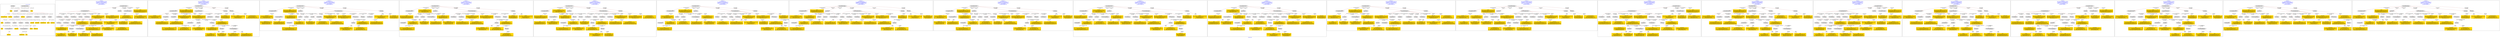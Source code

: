 digraph n0 {
fontcolor="blue"
remincross="true"
label="s05-met.json"
subgraph cluster_0 {
label="1-correct model"
n2[style="filled",color="white",fillcolor="lightgray",label="E12_Production1"];
n3[style="filled",color="white",fillcolor="lightgray",label="E21_Person1"];
n4[style="filled",color="white",fillcolor="lightgray",label="E55_Type3"];
n5[style="filled",color="white",fillcolor="lightgray",label="E52_Time-Span1"];
n6[style="filled",color="white",fillcolor="lightgray",label="E53_Place1"];
n7[style="filled",color="white",fillcolor="lightgray",label="E82_Actor_Appellation1"];
n8[shape="plaintext",style="filled",fillcolor="gold",label="Person URI"];
n9[style="filled",color="white",fillcolor="lightgray",label="E22_Man-Made_Object1"];
n10[style="filled",color="white",fillcolor="lightgray",label="E8_Acquisition1"];
n11[style="filled",color="white",fillcolor="lightgray",label="E55_Type1"];
n12[style="filled",color="white",fillcolor="lightgray",label="E55_Type2"];
n13[shape="plaintext",style="filled",fillcolor="gold",label="Description"];
n14[style="filled",color="white",fillcolor="lightgray",label="E54_Dimension1"];
n15[shape="plaintext",style="filled",fillcolor="gold",label="Object URI"];
n16[style="filled",color="white",fillcolor="lightgray",label="E33_Linguistic_Object1"];
n17[style="filled",color="white",fillcolor="lightgray",label="E55_Type4"];
n18[shape="plaintext",style="filled",fillcolor="gold",label="values"];
n19[style="filled",color="white",fillcolor="lightgray",label="E38_Image1"];
n20[shape="plaintext",style="filled",fillcolor="gold",label="image"];
n21[style="filled",color="white",fillcolor="lightgray",label="E44_Place_Appellation1"];
n22[shape="plaintext",style="filled",fillcolor="gold",label="Geography"];
n23[shape="plaintext",style="filled",fillcolor="gold",label="Date"];
n24[shape="plaintext",style="filled",fillcolor="gold",label="values"];
n25[shape="plaintext",style="filled",fillcolor="gold",label="Classification URI"];
n26[shape="plaintext",style="filled",fillcolor="gold",label="Classification"];
n27[shape="plaintext",style="filled",fillcolor="gold",label="Culture URI"];
n28[shape="plaintext",style="filled",fillcolor="gold",label="Culture"];
n29[shape="plaintext",style="filled",fillcolor="gold",label="Medium URI"];
n30[shape="plaintext",style="filled",fillcolor="gold",label="Medium"];
n31[shape="plaintext",style="filled",fillcolor="gold",label="ProvenanceTypeURI"];
n32[shape="plaintext",style="filled",fillcolor="gold",label="Appellation URI"];
n33[shape="plaintext",style="filled",fillcolor="gold",label="Who"];
n34[shape="plaintext",style="filled",fillcolor="gold",label="Credit Line"];
}
subgraph cluster_1 {
label="candidate 0\nlink coherence:0.8387096774193549\nnode coherence:0.9354838709677419\nconfidence:0.46766921619489943\nmapping score:0.5140139920171767\ncost:129.99938\n-precision:0.68-recall:0.66"
n36[style="filled",color="white",fillcolor="lightgray",label="E12_Production1"];
n37[style="filled",color="white",fillcolor="lightgray",label="E21_Person1"];
n38[style="filled",color="white",fillcolor="lightgray",label="E52_Time-Span2"];
n39[style="filled",color="white",fillcolor="lightgray",label="E55_Type1"];
n40[style="filled",color="white",fillcolor="lightgray",label="E74_Group1"];
n41[style="filled",color="white",fillcolor="lightgray",label="E82_Actor_Appellation1"];
n42[style="filled",color="white",fillcolor="lightgray",label="E22_Man-Made_Object1"];
n43[style="filled",color="white",fillcolor="lightgray",label="E38_Image1"];
n44[style="filled",color="white",fillcolor="lightgray",label="E54_Dimension1"];
n45[style="filled",color="white",fillcolor="lightgray",label="E55_Type2"];
n46[style="filled",color="white",fillcolor="lightgray",label="E8_Acquisition1"];
n47[style="filled",color="white",fillcolor="lightgray",label="E33_Linguistic_Object1"];
n48[style="filled",color="white",fillcolor="lightgray",label="E55_Type3"];
n49[style="filled",color="white",fillcolor="lightgray",label="E33_Linguistic_Object2"];
n50[shape="plaintext",style="filled",fillcolor="gold",label="Culture\n[E74_Group,label,0.515]\n[E74_Group,classLink,0.264]\n[E55_Type,label,0.128]\n[E8_Acquisition,P3_has_note,0.092]"];
n51[shape="plaintext",style="filled",fillcolor="gold",label="Culture URI\n[E55_Type,classLink,0.475]\n[E74_Group,classLink,0.347]\n[E57_Material,classLink,0.14]\n[E74_Group,label,0.038]"];
n52[shape="plaintext",style="filled",fillcolor="gold",label="image\n[E38_Image,classLink,0.6]\n[E78_Collection,classLink,0.178]\n[E22_Man-Made_Object,classLink,0.159]\n[E21_Person,classLink,0.064]"];
n53[shape="plaintext",style="filled",fillcolor="gold",label="Geography\n[E12_Production,P3_has_note,0.395]\n[E33_Linguistic_Object,P3_has_note,0.244]\n[E35_Title,label,0.199]\n[E22_Man-Made_Object,P3_has_note,0.162]"];
n54[shape="plaintext",style="filled",fillcolor="gold",label="Object URI\n[E22_Man-Made_Object,classLink,0.855]\n[E22_Man-Made_Object,P3_has_note,0.052]\n[E30_Right,P3_has_note,0.049]\n[E35_Title,label,0.045]"];
n55[shape="plaintext",style="filled",fillcolor="gold",label="Medium URI\n[E57_Material,classLink,0.412]\n[E55_Type,classLink,0.388]\n[E74_Group,classLink,0.2]\n[E55_Type,label,0.0]"];
n56[shape="plaintext",style="filled",fillcolor="gold",label="Date\n[E52_Time-Span,P82_at_some_time_within,0.364]\n[E52_Time-Span,label,0.309]\n[E52_Time-Span,P82a_begin_of_the_begin,0.252]\n[E33_Linguistic_Object,P3_has_note,0.075]"];
n57[shape="plaintext",style="filled",fillcolor="gold",label="Classification\n[E31_Document,classLink,0.286]\n[E33_Linguistic_Object,P3_has_note,0.264]\n[E55_Type,label,0.238]\n[E55_Type,classLink,0.212]"];
n58[shape="plaintext",style="filled",fillcolor="gold",label="Person URI\n[E21_Person,classLink,0.363]\n[E82_Actor_Appellation,classLink,0.309]\n[E39_Actor,classLink,0.248]\n[E30_Right,P3_has_note,0.08]"];
n59[shape="plaintext",style="filled",fillcolor="gold",label="values\n[E22_Man-Made_Object,P3_has_note,0.27]\n[E73_Information_Object,P3_has_note,0.253]\n[E33_Linguistic_Object,P3_has_note,0.249]\n[E8_Acquisition,P3_has_note,0.227]"];
n60[shape="plaintext",style="filled",fillcolor="gold",label="Classification URI\n[E55_Type,classLink,0.596]\n[E74_Group,classLink,0.201]\n[E57_Material,classLink,0.194]\n[E73_Information_Object,P3_has_note,0.009]"];
n61[shape="plaintext",style="filled",fillcolor="gold",label="Medium\n[E29_Design_or_Procedure,P3_has_note,0.339]\n[E57_Material,label,0.26]\n[E55_Type,label,0.227]\n[E57_Material,classLink,0.174]"];
n62[shape="plaintext",style="filled",fillcolor="gold",label="values\n[E54_Dimension,P3_has_note,0.715]\n[E22_Man-Made_Object,classLink,0.123]\n[E22_Man-Made_Object,P3_has_note,0.086]\n[E34_Inscription,P3_has_note,0.076]"];
n63[shape="plaintext",style="filled",fillcolor="gold",label="Description\n[E22_Man-Made_Object,P3_has_note,0.317]\n[E73_Information_Object,P3_has_note,0.298]\n[E33_Linguistic_Object,P3_has_note,0.271]\n[E35_Title,label,0.114]"];
n64[shape="plaintext",style="filled",fillcolor="gold",label="Appellation URI\n[E82_Actor_Appellation,classLink,0.874]\n[E21_Person,classLink,0.065]\n[E39_Actor,classLink,0.046]\n[E30_Right,P3_has_note,0.015]"];
n65[shape="plaintext",style="filled",fillcolor="gold",label="Credit Line\n[E30_Right,P3_has_note,0.443]\n[E8_Acquisition,P3_has_note,0.378]\n[E22_Man-Made_Object,P3_has_note,0.091]\n[E73_Information_Object,P3_has_note,0.088]"];
n66[shape="plaintext",style="filled",fillcolor="gold",label="Who\n[E82_Actor_Appellation,label,0.533]\n[E30_Right,P3_has_note,0.166]\n[E22_Man-Made_Object,classLink,0.16]\n[E8_Acquisition,P3_has_note,0.142]"];
n67[shape="plaintext",style="filled",fillcolor="gold",label="ProvenanceTypeURI\n[E55_Type,classLink,0.674]\n[E74_Group,classLink,0.17]\n[E57_Material,classLink,0.154]\n[E33_Linguistic_Object,P3_has_note,0.001]"];
}
subgraph cluster_2 {
label="candidate 1\nlink coherence:0.8387096774193549\nnode coherence:0.9354838709677419\nconfidence:0.46766921619489943\nmapping score:0.5140139920171767\ncost:129.9994\n-precision:0.65-recall:0.62"
n69[style="filled",color="white",fillcolor="lightgray",label="E12_Production1"];
n70[style="filled",color="white",fillcolor="lightgray",label="E21_Person1"];
n71[style="filled",color="white",fillcolor="lightgray",label="E52_Time-Span2"];
n72[style="filled",color="white",fillcolor="lightgray",label="E55_Type1"];
n73[style="filled",color="white",fillcolor="lightgray",label="E74_Group1"];
n74[style="filled",color="white",fillcolor="lightgray",label="E82_Actor_Appellation1"];
n75[style="filled",color="white",fillcolor="lightgray",label="E22_Man-Made_Object1"];
n76[style="filled",color="white",fillcolor="lightgray",label="E38_Image1"];
n77[style="filled",color="white",fillcolor="lightgray",label="E54_Dimension1"];
n78[style="filled",color="white",fillcolor="lightgray",label="E8_Acquisition1"];
n79[style="filled",color="white",fillcolor="lightgray",label="E33_Linguistic_Object1"];
n80[style="filled",color="white",fillcolor="lightgray",label="E55_Type2"];
n81[style="filled",color="white",fillcolor="lightgray",label="E55_Type3"];
n82[style="filled",color="white",fillcolor="lightgray",label="E33_Linguistic_Object2"];
n83[shape="plaintext",style="filled",fillcolor="gold",label="Culture\n[E74_Group,label,0.515]\n[E74_Group,classLink,0.264]\n[E55_Type,label,0.128]\n[E8_Acquisition,P3_has_note,0.092]"];
n84[shape="plaintext",style="filled",fillcolor="gold",label="Culture URI\n[E55_Type,classLink,0.475]\n[E74_Group,classLink,0.347]\n[E57_Material,classLink,0.14]\n[E74_Group,label,0.038]"];
n85[shape="plaintext",style="filled",fillcolor="gold",label="image\n[E38_Image,classLink,0.6]\n[E78_Collection,classLink,0.178]\n[E22_Man-Made_Object,classLink,0.159]\n[E21_Person,classLink,0.064]"];
n86[shape="plaintext",style="filled",fillcolor="gold",label="Geography\n[E12_Production,P3_has_note,0.395]\n[E33_Linguistic_Object,P3_has_note,0.244]\n[E35_Title,label,0.199]\n[E22_Man-Made_Object,P3_has_note,0.162]"];
n87[shape="plaintext",style="filled",fillcolor="gold",label="Object URI\n[E22_Man-Made_Object,classLink,0.855]\n[E22_Man-Made_Object,P3_has_note,0.052]\n[E30_Right,P3_has_note,0.049]\n[E35_Title,label,0.045]"];
n88[shape="plaintext",style="filled",fillcolor="gold",label="Medium URI\n[E57_Material,classLink,0.412]\n[E55_Type,classLink,0.388]\n[E74_Group,classLink,0.2]\n[E55_Type,label,0.0]"];
n89[shape="plaintext",style="filled",fillcolor="gold",label="Date\n[E52_Time-Span,P82_at_some_time_within,0.364]\n[E52_Time-Span,label,0.309]\n[E52_Time-Span,P82a_begin_of_the_begin,0.252]\n[E33_Linguistic_Object,P3_has_note,0.075]"];
n90[shape="plaintext",style="filled",fillcolor="gold",label="Classification\n[E31_Document,classLink,0.286]\n[E33_Linguistic_Object,P3_has_note,0.264]\n[E55_Type,label,0.238]\n[E55_Type,classLink,0.212]"];
n91[shape="plaintext",style="filled",fillcolor="gold",label="Person URI\n[E21_Person,classLink,0.363]\n[E82_Actor_Appellation,classLink,0.309]\n[E39_Actor,classLink,0.248]\n[E30_Right,P3_has_note,0.08]"];
n92[shape="plaintext",style="filled",fillcolor="gold",label="values\n[E22_Man-Made_Object,P3_has_note,0.27]\n[E73_Information_Object,P3_has_note,0.253]\n[E33_Linguistic_Object,P3_has_note,0.249]\n[E8_Acquisition,P3_has_note,0.227]"];
n93[shape="plaintext",style="filled",fillcolor="gold",label="Classification URI\n[E55_Type,classLink,0.596]\n[E74_Group,classLink,0.201]\n[E57_Material,classLink,0.194]\n[E73_Information_Object,P3_has_note,0.009]"];
n94[shape="plaintext",style="filled",fillcolor="gold",label="Medium\n[E29_Design_or_Procedure,P3_has_note,0.339]\n[E57_Material,label,0.26]\n[E55_Type,label,0.227]\n[E57_Material,classLink,0.174]"];
n95[shape="plaintext",style="filled",fillcolor="gold",label="values\n[E54_Dimension,P3_has_note,0.715]\n[E22_Man-Made_Object,classLink,0.123]\n[E22_Man-Made_Object,P3_has_note,0.086]\n[E34_Inscription,P3_has_note,0.076]"];
n96[shape="plaintext",style="filled",fillcolor="gold",label="Description\n[E22_Man-Made_Object,P3_has_note,0.317]\n[E73_Information_Object,P3_has_note,0.298]\n[E33_Linguistic_Object,P3_has_note,0.271]\n[E35_Title,label,0.114]"];
n97[shape="plaintext",style="filled",fillcolor="gold",label="Appellation URI\n[E82_Actor_Appellation,classLink,0.874]\n[E21_Person,classLink,0.065]\n[E39_Actor,classLink,0.046]\n[E30_Right,P3_has_note,0.015]"];
n98[shape="plaintext",style="filled",fillcolor="gold",label="Credit Line\n[E30_Right,P3_has_note,0.443]\n[E8_Acquisition,P3_has_note,0.378]\n[E22_Man-Made_Object,P3_has_note,0.091]\n[E73_Information_Object,P3_has_note,0.088]"];
n99[shape="plaintext",style="filled",fillcolor="gold",label="Who\n[E82_Actor_Appellation,label,0.533]\n[E30_Right,P3_has_note,0.166]\n[E22_Man-Made_Object,classLink,0.16]\n[E8_Acquisition,P3_has_note,0.142]"];
n100[shape="plaintext",style="filled",fillcolor="gold",label="ProvenanceTypeURI\n[E55_Type,classLink,0.674]\n[E74_Group,classLink,0.17]\n[E57_Material,classLink,0.154]\n[E33_Linguistic_Object,P3_has_note,0.001]"];
}
subgraph cluster_3 {
label="candidate 10\nlink coherence:0.8125\nnode coherence:0.9354838709677419\nconfidence:0.46766921619489943\nmapping score:0.5140139920171767\ncost:229.99943\n-precision:0.59-recall:0.59"
n102[style="filled",color="white",fillcolor="lightgray",label="E12_Production1"];
n103[style="filled",color="white",fillcolor="lightgray",label="E55_Type1"];
n104[style="filled",color="white",fillcolor="lightgray",label="E21_Person1"];
n105[style="filled",color="white",fillcolor="lightgray",label="E67_Birth1"];
n106[style="filled",color="white",fillcolor="lightgray",label="E74_Group1"];
n107[style="filled",color="white",fillcolor="lightgray",label="E82_Actor_Appellation1"];
n108[style="filled",color="white",fillcolor="lightgray",label="E22_Man-Made_Object1"];
n109[style="filled",color="white",fillcolor="lightgray",label="E38_Image1"];
n110[style="filled",color="white",fillcolor="lightgray",label="E54_Dimension1"];
n111[style="filled",color="white",fillcolor="lightgray",label="E55_Type2"];
n112[style="filled",color="white",fillcolor="lightgray",label="E8_Acquisition1"];
n113[style="filled",color="white",fillcolor="lightgray",label="E33_Linguistic_Object1"];
n114[style="filled",color="white",fillcolor="lightgray",label="E55_Type3"];
n115[style="filled",color="white",fillcolor="lightgray",label="E52_Time-Span1"];
n116[style="filled",color="white",fillcolor="lightgray",label="E33_Linguistic_Object2"];
n117[shape="plaintext",style="filled",fillcolor="gold",label="Date\n[E52_Time-Span,P82_at_some_time_within,0.364]\n[E52_Time-Span,label,0.309]\n[E52_Time-Span,P82a_begin_of_the_begin,0.252]\n[E33_Linguistic_Object,P3_has_note,0.075]"];
n118[shape="plaintext",style="filled",fillcolor="gold",label="Culture\n[E74_Group,label,0.515]\n[E74_Group,classLink,0.264]\n[E55_Type,label,0.128]\n[E8_Acquisition,P3_has_note,0.092]"];
n119[shape="plaintext",style="filled",fillcolor="gold",label="ProvenanceTypeURI\n[E55_Type,classLink,0.674]\n[E74_Group,classLink,0.17]\n[E57_Material,classLink,0.154]\n[E33_Linguistic_Object,P3_has_note,0.001]"];
n120[shape="plaintext",style="filled",fillcolor="gold",label="image\n[E38_Image,classLink,0.6]\n[E78_Collection,classLink,0.178]\n[E22_Man-Made_Object,classLink,0.159]\n[E21_Person,classLink,0.064]"];
n121[shape="plaintext",style="filled",fillcolor="gold",label="Geography\n[E12_Production,P3_has_note,0.395]\n[E33_Linguistic_Object,P3_has_note,0.244]\n[E35_Title,label,0.199]\n[E22_Man-Made_Object,P3_has_note,0.162]"];
n122[shape="plaintext",style="filled",fillcolor="gold",label="Object URI\n[E22_Man-Made_Object,classLink,0.855]\n[E22_Man-Made_Object,P3_has_note,0.052]\n[E30_Right,P3_has_note,0.049]\n[E35_Title,label,0.045]"];
n123[shape="plaintext",style="filled",fillcolor="gold",label="Medium URI\n[E57_Material,classLink,0.412]\n[E55_Type,classLink,0.388]\n[E74_Group,classLink,0.2]\n[E55_Type,label,0.0]"];
n124[shape="plaintext",style="filled",fillcolor="gold",label="Classification\n[E31_Document,classLink,0.286]\n[E33_Linguistic_Object,P3_has_note,0.264]\n[E55_Type,label,0.238]\n[E55_Type,classLink,0.212]"];
n125[shape="plaintext",style="filled",fillcolor="gold",label="Person URI\n[E21_Person,classLink,0.363]\n[E82_Actor_Appellation,classLink,0.309]\n[E39_Actor,classLink,0.248]\n[E30_Right,P3_has_note,0.08]"];
n126[shape="plaintext",style="filled",fillcolor="gold",label="values\n[E22_Man-Made_Object,P3_has_note,0.27]\n[E73_Information_Object,P3_has_note,0.253]\n[E33_Linguistic_Object,P3_has_note,0.249]\n[E8_Acquisition,P3_has_note,0.227]"];
n127[shape="plaintext",style="filled",fillcolor="gold",label="Classification URI\n[E55_Type,classLink,0.596]\n[E74_Group,classLink,0.201]\n[E57_Material,classLink,0.194]\n[E73_Information_Object,P3_has_note,0.009]"];
n128[shape="plaintext",style="filled",fillcolor="gold",label="values\n[E54_Dimension,P3_has_note,0.715]\n[E22_Man-Made_Object,classLink,0.123]\n[E22_Man-Made_Object,P3_has_note,0.086]\n[E34_Inscription,P3_has_note,0.076]"];
n129[shape="plaintext",style="filled",fillcolor="gold",label="Description\n[E22_Man-Made_Object,P3_has_note,0.317]\n[E73_Information_Object,P3_has_note,0.298]\n[E33_Linguistic_Object,P3_has_note,0.271]\n[E35_Title,label,0.114]"];
n130[shape="plaintext",style="filled",fillcolor="gold",label="Appellation URI\n[E82_Actor_Appellation,classLink,0.874]\n[E21_Person,classLink,0.065]\n[E39_Actor,classLink,0.046]\n[E30_Right,P3_has_note,0.015]"];
n131[shape="plaintext",style="filled",fillcolor="gold",label="Credit Line\n[E30_Right,P3_has_note,0.443]\n[E8_Acquisition,P3_has_note,0.378]\n[E22_Man-Made_Object,P3_has_note,0.091]\n[E73_Information_Object,P3_has_note,0.088]"];
n132[shape="plaintext",style="filled",fillcolor="gold",label="Who\n[E82_Actor_Appellation,label,0.533]\n[E30_Right,P3_has_note,0.166]\n[E22_Man-Made_Object,classLink,0.16]\n[E8_Acquisition,P3_has_note,0.142]"];
n133[shape="plaintext",style="filled",fillcolor="gold",label="Medium\n[E29_Design_or_Procedure,P3_has_note,0.339]\n[E57_Material,label,0.26]\n[E55_Type,label,0.227]\n[E57_Material,classLink,0.174]"];
n134[shape="plaintext",style="filled",fillcolor="gold",label="Culture URI\n[E55_Type,classLink,0.475]\n[E74_Group,classLink,0.347]\n[E57_Material,classLink,0.14]\n[E74_Group,label,0.038]"];
}
subgraph cluster_4 {
label="candidate 11\nlink coherence:0.8125\nnode coherence:0.9354838709677419\nconfidence:0.46766921619489943\nmapping score:0.5140139920171767\ncost:229.99945\n-precision:0.53-recall:0.53"
n136[style="filled",color="white",fillcolor="lightgray",label="E12_Production1"];
n137[style="filled",color="white",fillcolor="lightgray",label="E55_Type1"];
n138[style="filled",color="white",fillcolor="lightgray",label="E21_Person1"];
n139[style="filled",color="white",fillcolor="lightgray",label="E67_Birth1"];
n140[style="filled",color="white",fillcolor="lightgray",label="E74_Group1"];
n141[style="filled",color="white",fillcolor="lightgray",label="E82_Actor_Appellation1"];
n142[style="filled",color="white",fillcolor="lightgray",label="E22_Man-Made_Object1"];
n143[style="filled",color="white",fillcolor="lightgray",label="E38_Image1"];
n144[style="filled",color="white",fillcolor="lightgray",label="E54_Dimension1"];
n145[style="filled",color="white",fillcolor="lightgray",label="E8_Acquisition1"];
n146[style="filled",color="white",fillcolor="lightgray",label="E33_Linguistic_Object2"];
n147[style="filled",color="white",fillcolor="lightgray",label="E55_Type2"];
n148[style="filled",color="white",fillcolor="lightgray",label="E52_Time-Span1"];
n149[style="filled",color="white",fillcolor="lightgray",label="E33_Linguistic_Object1"];
n150[style="filled",color="white",fillcolor="lightgray",label="E55_Type3"];
n151[shape="plaintext",style="filled",fillcolor="gold",label="Date\n[E52_Time-Span,P82_at_some_time_within,0.364]\n[E52_Time-Span,label,0.309]\n[E52_Time-Span,P82a_begin_of_the_begin,0.252]\n[E33_Linguistic_Object,P3_has_note,0.075]"];
n152[shape="plaintext",style="filled",fillcolor="gold",label="Culture\n[E74_Group,label,0.515]\n[E74_Group,classLink,0.264]\n[E55_Type,label,0.128]\n[E8_Acquisition,P3_has_note,0.092]"];
n153[shape="plaintext",style="filled",fillcolor="gold",label="Culture URI\n[E55_Type,classLink,0.475]\n[E74_Group,classLink,0.347]\n[E57_Material,classLink,0.14]\n[E74_Group,label,0.038]"];
n154[shape="plaintext",style="filled",fillcolor="gold",label="image\n[E38_Image,classLink,0.6]\n[E78_Collection,classLink,0.178]\n[E22_Man-Made_Object,classLink,0.159]\n[E21_Person,classLink,0.064]"];
n155[shape="plaintext",style="filled",fillcolor="gold",label="Geography\n[E12_Production,P3_has_note,0.395]\n[E33_Linguistic_Object,P3_has_note,0.244]\n[E35_Title,label,0.199]\n[E22_Man-Made_Object,P3_has_note,0.162]"];
n156[shape="plaintext",style="filled",fillcolor="gold",label="Object URI\n[E22_Man-Made_Object,classLink,0.855]\n[E22_Man-Made_Object,P3_has_note,0.052]\n[E30_Right,P3_has_note,0.049]\n[E35_Title,label,0.045]"];
n157[shape="plaintext",style="filled",fillcolor="gold",label="Medium URI\n[E57_Material,classLink,0.412]\n[E55_Type,classLink,0.388]\n[E74_Group,classLink,0.2]\n[E55_Type,label,0.0]"];
n158[shape="plaintext",style="filled",fillcolor="gold",label="Classification\n[E31_Document,classLink,0.286]\n[E33_Linguistic_Object,P3_has_note,0.264]\n[E55_Type,label,0.238]\n[E55_Type,classLink,0.212]"];
n159[shape="plaintext",style="filled",fillcolor="gold",label="Person URI\n[E21_Person,classLink,0.363]\n[E82_Actor_Appellation,classLink,0.309]\n[E39_Actor,classLink,0.248]\n[E30_Right,P3_has_note,0.08]"];
n160[shape="plaintext",style="filled",fillcolor="gold",label="values\n[E22_Man-Made_Object,P3_has_note,0.27]\n[E73_Information_Object,P3_has_note,0.253]\n[E33_Linguistic_Object,P3_has_note,0.249]\n[E8_Acquisition,P3_has_note,0.227]"];
n161[shape="plaintext",style="filled",fillcolor="gold",label="Classification URI\n[E55_Type,classLink,0.596]\n[E74_Group,classLink,0.201]\n[E57_Material,classLink,0.194]\n[E73_Information_Object,P3_has_note,0.009]"];
n162[shape="plaintext",style="filled",fillcolor="gold",label="Medium\n[E29_Design_or_Procedure,P3_has_note,0.339]\n[E57_Material,label,0.26]\n[E55_Type,label,0.227]\n[E57_Material,classLink,0.174]"];
n163[shape="plaintext",style="filled",fillcolor="gold",label="values\n[E54_Dimension,P3_has_note,0.715]\n[E22_Man-Made_Object,classLink,0.123]\n[E22_Man-Made_Object,P3_has_note,0.086]\n[E34_Inscription,P3_has_note,0.076]"];
n164[shape="plaintext",style="filled",fillcolor="gold",label="Description\n[E22_Man-Made_Object,P3_has_note,0.317]\n[E73_Information_Object,P3_has_note,0.298]\n[E33_Linguistic_Object,P3_has_note,0.271]\n[E35_Title,label,0.114]"];
n165[shape="plaintext",style="filled",fillcolor="gold",label="Appellation URI\n[E82_Actor_Appellation,classLink,0.874]\n[E21_Person,classLink,0.065]\n[E39_Actor,classLink,0.046]\n[E30_Right,P3_has_note,0.015]"];
n166[shape="plaintext",style="filled",fillcolor="gold",label="Credit Line\n[E30_Right,P3_has_note,0.443]\n[E8_Acquisition,P3_has_note,0.378]\n[E22_Man-Made_Object,P3_has_note,0.091]\n[E73_Information_Object,P3_has_note,0.088]"];
n167[shape="plaintext",style="filled",fillcolor="gold",label="Who\n[E82_Actor_Appellation,label,0.533]\n[E30_Right,P3_has_note,0.166]\n[E22_Man-Made_Object,classLink,0.16]\n[E8_Acquisition,P3_has_note,0.142]"];
n168[shape="plaintext",style="filled",fillcolor="gold",label="ProvenanceTypeURI\n[E55_Type,classLink,0.674]\n[E74_Group,classLink,0.17]\n[E57_Material,classLink,0.154]\n[E33_Linguistic_Object,P3_has_note,0.001]"];
}
subgraph cluster_5 {
label="candidate 12\nlink coherence:0.8125\nnode coherence:0.9354838709677419\nconfidence:0.46766921619489943\nmapping score:0.5140139920171767\ncost:328.99945\n-precision:0.53-recall:0.53"
n170[style="filled",color="white",fillcolor="lightgray",label="E12_Production1"];
n171[style="filled",color="white",fillcolor="lightgray",label="E55_Type1"];
n172[style="filled",color="white",fillcolor="lightgray",label="E21_Person1"];
n173[style="filled",color="white",fillcolor="lightgray",label="E67_Birth1"];
n174[style="filled",color="white",fillcolor="lightgray",label="E74_Group1"];
n175[style="filled",color="white",fillcolor="lightgray",label="E82_Actor_Appellation1"];
n176[style="filled",color="white",fillcolor="lightgray",label="E22_Man-Made_Object1"];
n177[style="filled",color="white",fillcolor="lightgray",label="E38_Image1"];
n178[style="filled",color="white",fillcolor="lightgray",label="E54_Dimension1"];
n179[style="filled",color="white",fillcolor="lightgray",label="E8_Acquisition1"];
n180[style="filled",color="white",fillcolor="lightgray",label="E33_Linguistic_Object2"];
n181[style="filled",color="white",fillcolor="lightgray",label="E55_Type2"];
n182[style="filled",color="white",fillcolor="lightgray",label="E52_Time-Span1"];
n183[style="filled",color="white",fillcolor="lightgray",label="E33_Linguistic_Object1"];
n184[style="filled",color="white",fillcolor="lightgray",label="E55_Type3"];
n185[shape="plaintext",style="filled",fillcolor="gold",label="Date\n[E52_Time-Span,P82_at_some_time_within,0.364]\n[E52_Time-Span,label,0.309]\n[E52_Time-Span,P82a_begin_of_the_begin,0.252]\n[E33_Linguistic_Object,P3_has_note,0.075]"];
n186[shape="plaintext",style="filled",fillcolor="gold",label="Culture\n[E74_Group,label,0.515]\n[E74_Group,classLink,0.264]\n[E55_Type,label,0.128]\n[E8_Acquisition,P3_has_note,0.092]"];
n187[shape="plaintext",style="filled",fillcolor="gold",label="ProvenanceTypeURI\n[E55_Type,classLink,0.674]\n[E74_Group,classLink,0.17]\n[E57_Material,classLink,0.154]\n[E33_Linguistic_Object,P3_has_note,0.001]"];
n188[shape="plaintext",style="filled",fillcolor="gold",label="image\n[E38_Image,classLink,0.6]\n[E78_Collection,classLink,0.178]\n[E22_Man-Made_Object,classLink,0.159]\n[E21_Person,classLink,0.064]"];
n189[shape="plaintext",style="filled",fillcolor="gold",label="Geography\n[E12_Production,P3_has_note,0.395]\n[E33_Linguistic_Object,P3_has_note,0.244]\n[E35_Title,label,0.199]\n[E22_Man-Made_Object,P3_has_note,0.162]"];
n190[shape="plaintext",style="filled",fillcolor="gold",label="Object URI\n[E22_Man-Made_Object,classLink,0.855]\n[E22_Man-Made_Object,P3_has_note,0.052]\n[E30_Right,P3_has_note,0.049]\n[E35_Title,label,0.045]"];
n191[shape="plaintext",style="filled",fillcolor="gold",label="Medium URI\n[E57_Material,classLink,0.412]\n[E55_Type,classLink,0.388]\n[E74_Group,classLink,0.2]\n[E55_Type,label,0.0]"];
n192[shape="plaintext",style="filled",fillcolor="gold",label="Classification\n[E31_Document,classLink,0.286]\n[E33_Linguistic_Object,P3_has_note,0.264]\n[E55_Type,label,0.238]\n[E55_Type,classLink,0.212]"];
n193[shape="plaintext",style="filled",fillcolor="gold",label="Person URI\n[E21_Person,classLink,0.363]\n[E82_Actor_Appellation,classLink,0.309]\n[E39_Actor,classLink,0.248]\n[E30_Right,P3_has_note,0.08]"];
n194[shape="plaintext",style="filled",fillcolor="gold",label="values\n[E22_Man-Made_Object,P3_has_note,0.27]\n[E73_Information_Object,P3_has_note,0.253]\n[E33_Linguistic_Object,P3_has_note,0.249]\n[E8_Acquisition,P3_has_note,0.227]"];
n195[shape="plaintext",style="filled",fillcolor="gold",label="Classification URI\n[E55_Type,classLink,0.596]\n[E74_Group,classLink,0.201]\n[E57_Material,classLink,0.194]\n[E73_Information_Object,P3_has_note,0.009]"];
n196[shape="plaintext",style="filled",fillcolor="gold",label="values\n[E54_Dimension,P3_has_note,0.715]\n[E22_Man-Made_Object,classLink,0.123]\n[E22_Man-Made_Object,P3_has_note,0.086]\n[E34_Inscription,P3_has_note,0.076]"];
n197[shape="plaintext",style="filled",fillcolor="gold",label="Description\n[E22_Man-Made_Object,P3_has_note,0.317]\n[E73_Information_Object,P3_has_note,0.298]\n[E33_Linguistic_Object,P3_has_note,0.271]\n[E35_Title,label,0.114]"];
n198[shape="plaintext",style="filled",fillcolor="gold",label="Appellation URI\n[E82_Actor_Appellation,classLink,0.874]\n[E21_Person,classLink,0.065]\n[E39_Actor,classLink,0.046]\n[E30_Right,P3_has_note,0.015]"];
n199[shape="plaintext",style="filled",fillcolor="gold",label="Credit Line\n[E30_Right,P3_has_note,0.443]\n[E8_Acquisition,P3_has_note,0.378]\n[E22_Man-Made_Object,P3_has_note,0.091]\n[E73_Information_Object,P3_has_note,0.088]"];
n200[shape="plaintext",style="filled",fillcolor="gold",label="Who\n[E82_Actor_Appellation,label,0.533]\n[E30_Right,P3_has_note,0.166]\n[E22_Man-Made_Object,classLink,0.16]\n[E8_Acquisition,P3_has_note,0.142]"];
n201[shape="plaintext",style="filled",fillcolor="gold",label="Medium\n[E29_Design_or_Procedure,P3_has_note,0.339]\n[E57_Material,label,0.26]\n[E55_Type,label,0.227]\n[E57_Material,classLink,0.174]"];
n202[shape="plaintext",style="filled",fillcolor="gold",label="Culture URI\n[E55_Type,classLink,0.475]\n[E74_Group,classLink,0.347]\n[E57_Material,classLink,0.14]\n[E74_Group,label,0.038]"];
}
subgraph cluster_6 {
label="candidate 13\nlink coherence:0.8125\nnode coherence:0.9354838709677419\nconfidence:0.45011880492581674\nmapping score:0.5081638549274825\ncost:130.99943\n-precision:0.62-recall:0.62"
n204[style="filled",color="white",fillcolor="lightgray",label="E12_Production1"];
n205[style="filled",color="white",fillcolor="lightgray",label="E55_Type1"];
n206[style="filled",color="white",fillcolor="lightgray",label="E21_Person1"];
n207[style="filled",color="white",fillcolor="lightgray",label="E67_Birth1"];
n208[style="filled",color="white",fillcolor="lightgray",label="E74_Group1"];
n209[style="filled",color="white",fillcolor="lightgray",label="E82_Actor_Appellation1"];
n210[style="filled",color="white",fillcolor="lightgray",label="E22_Man-Made_Object1"];
n211[style="filled",color="white",fillcolor="lightgray",label="E38_Image1"];
n212[style="filled",color="white",fillcolor="lightgray",label="E54_Dimension1"];
n213[style="filled",color="white",fillcolor="lightgray",label="E55_Type2"];
n214[style="filled",color="white",fillcolor="lightgray",label="E8_Acquisition1"];
n215[style="filled",color="white",fillcolor="lightgray",label="E33_Linguistic_Object1"];
n216[style="filled",color="white",fillcolor="lightgray",label="E55_Type3"];
n217[style="filled",color="white",fillcolor="lightgray",label="E52_Time-Span1"];
n218[style="filled",color="white",fillcolor="lightgray",label="E33_Linguistic_Object2"];
n219[shape="plaintext",style="filled",fillcolor="gold",label="Date\n[E52_Time-Span,P82_at_some_time_within,0.364]\n[E52_Time-Span,label,0.309]\n[E52_Time-Span,P82a_begin_of_the_begin,0.252]\n[E33_Linguistic_Object,P3_has_note,0.075]"];
n220[shape="plaintext",style="filled",fillcolor="gold",label="Culture\n[E74_Group,label,0.515]\n[E74_Group,classLink,0.264]\n[E55_Type,label,0.128]\n[E8_Acquisition,P3_has_note,0.092]"];
n221[shape="plaintext",style="filled",fillcolor="gold",label="Culture URI\n[E55_Type,classLink,0.475]\n[E74_Group,classLink,0.347]\n[E57_Material,classLink,0.14]\n[E74_Group,label,0.038]"];
n222[shape="plaintext",style="filled",fillcolor="gold",label="image\n[E38_Image,classLink,0.6]\n[E78_Collection,classLink,0.178]\n[E22_Man-Made_Object,classLink,0.159]\n[E21_Person,classLink,0.064]"];
n223[shape="plaintext",style="filled",fillcolor="gold",label="Geography\n[E12_Production,P3_has_note,0.395]\n[E33_Linguistic_Object,P3_has_note,0.244]\n[E35_Title,label,0.199]\n[E22_Man-Made_Object,P3_has_note,0.162]"];
n224[shape="plaintext",style="filled",fillcolor="gold",label="Object URI\n[E22_Man-Made_Object,classLink,0.855]\n[E22_Man-Made_Object,P3_has_note,0.052]\n[E30_Right,P3_has_note,0.049]\n[E35_Title,label,0.045]"];
n225[shape="plaintext",style="filled",fillcolor="gold",label="ProvenanceTypeURI\n[E55_Type,classLink,0.674]\n[E74_Group,classLink,0.17]\n[E57_Material,classLink,0.154]\n[E33_Linguistic_Object,P3_has_note,0.001]"];
n226[shape="plaintext",style="filled",fillcolor="gold",label="Classification\n[E31_Document,classLink,0.286]\n[E33_Linguistic_Object,P3_has_note,0.264]\n[E55_Type,label,0.238]\n[E55_Type,classLink,0.212]"];
n227[shape="plaintext",style="filled",fillcolor="gold",label="Person URI\n[E21_Person,classLink,0.363]\n[E82_Actor_Appellation,classLink,0.309]\n[E39_Actor,classLink,0.248]\n[E30_Right,P3_has_note,0.08]"];
n228[shape="plaintext",style="filled",fillcolor="gold",label="values\n[E22_Man-Made_Object,P3_has_note,0.27]\n[E73_Information_Object,P3_has_note,0.253]\n[E33_Linguistic_Object,P3_has_note,0.249]\n[E8_Acquisition,P3_has_note,0.227]"];
n229[shape="plaintext",style="filled",fillcolor="gold",label="Classification URI\n[E55_Type,classLink,0.596]\n[E74_Group,classLink,0.201]\n[E57_Material,classLink,0.194]\n[E73_Information_Object,P3_has_note,0.009]"];
n230[shape="plaintext",style="filled",fillcolor="gold",label="Medium\n[E29_Design_or_Procedure,P3_has_note,0.339]\n[E57_Material,label,0.26]\n[E55_Type,label,0.227]\n[E57_Material,classLink,0.174]"];
n231[shape="plaintext",style="filled",fillcolor="gold",label="values\n[E54_Dimension,P3_has_note,0.715]\n[E22_Man-Made_Object,classLink,0.123]\n[E22_Man-Made_Object,P3_has_note,0.086]\n[E34_Inscription,P3_has_note,0.076]"];
n232[shape="plaintext",style="filled",fillcolor="gold",label="Description\n[E22_Man-Made_Object,P3_has_note,0.317]\n[E73_Information_Object,P3_has_note,0.298]\n[E33_Linguistic_Object,P3_has_note,0.271]\n[E35_Title,label,0.114]"];
n233[shape="plaintext",style="filled",fillcolor="gold",label="Appellation URI\n[E82_Actor_Appellation,classLink,0.874]\n[E21_Person,classLink,0.065]\n[E39_Actor,classLink,0.046]\n[E30_Right,P3_has_note,0.015]"];
n234[shape="plaintext",style="filled",fillcolor="gold",label="Credit Line\n[E30_Right,P3_has_note,0.443]\n[E8_Acquisition,P3_has_note,0.378]\n[E22_Man-Made_Object,P3_has_note,0.091]\n[E73_Information_Object,P3_has_note,0.088]"];
n235[shape="plaintext",style="filled",fillcolor="gold",label="Who\n[E82_Actor_Appellation,label,0.533]\n[E30_Right,P3_has_note,0.166]\n[E22_Man-Made_Object,classLink,0.16]\n[E8_Acquisition,P3_has_note,0.142]"];
n236[shape="plaintext",style="filled",fillcolor="gold",label="Medium URI\n[E57_Material,classLink,0.412]\n[E55_Type,classLink,0.388]\n[E74_Group,classLink,0.2]\n[E55_Type,label,0.0]"];
}
subgraph cluster_7 {
label="candidate 14\nlink coherence:0.8125\nnode coherence:0.9354838709677419\nconfidence:0.45011880492581674\nmapping score:0.5081638549274825\ncost:130.99945\n-precision:0.59-recall:0.59"
n238[style="filled",color="white",fillcolor="lightgray",label="E12_Production1"];
n239[style="filled",color="white",fillcolor="lightgray",label="E55_Type1"];
n240[style="filled",color="white",fillcolor="lightgray",label="E21_Person1"];
n241[style="filled",color="white",fillcolor="lightgray",label="E67_Birth1"];
n242[style="filled",color="white",fillcolor="lightgray",label="E74_Group1"];
n243[style="filled",color="white",fillcolor="lightgray",label="E82_Actor_Appellation1"];
n244[style="filled",color="white",fillcolor="lightgray",label="E22_Man-Made_Object1"];
n245[style="filled",color="white",fillcolor="lightgray",label="E38_Image1"];
n246[style="filled",color="white",fillcolor="lightgray",label="E54_Dimension1"];
n247[style="filled",color="white",fillcolor="lightgray",label="E8_Acquisition1"];
n248[style="filled",color="white",fillcolor="lightgray",label="E33_Linguistic_Object1"];
n249[style="filled",color="white",fillcolor="lightgray",label="E55_Type2"];
n250[style="filled",color="white",fillcolor="lightgray",label="E55_Type3"];
n251[style="filled",color="white",fillcolor="lightgray",label="E52_Time-Span1"];
n252[style="filled",color="white",fillcolor="lightgray",label="E33_Linguistic_Object2"];
n253[shape="plaintext",style="filled",fillcolor="gold",label="Date\n[E52_Time-Span,P82_at_some_time_within,0.364]\n[E52_Time-Span,label,0.309]\n[E52_Time-Span,P82a_begin_of_the_begin,0.252]\n[E33_Linguistic_Object,P3_has_note,0.075]"];
n254[shape="plaintext",style="filled",fillcolor="gold",label="Culture\n[E74_Group,label,0.515]\n[E74_Group,classLink,0.264]\n[E55_Type,label,0.128]\n[E8_Acquisition,P3_has_note,0.092]"];
n255[shape="plaintext",style="filled",fillcolor="gold",label="Culture URI\n[E55_Type,classLink,0.475]\n[E74_Group,classLink,0.347]\n[E57_Material,classLink,0.14]\n[E74_Group,label,0.038]"];
n256[shape="plaintext",style="filled",fillcolor="gold",label="image\n[E38_Image,classLink,0.6]\n[E78_Collection,classLink,0.178]\n[E22_Man-Made_Object,classLink,0.159]\n[E21_Person,classLink,0.064]"];
n257[shape="plaintext",style="filled",fillcolor="gold",label="Geography\n[E12_Production,P3_has_note,0.395]\n[E33_Linguistic_Object,P3_has_note,0.244]\n[E35_Title,label,0.199]\n[E22_Man-Made_Object,P3_has_note,0.162]"];
n258[shape="plaintext",style="filled",fillcolor="gold",label="Object URI\n[E22_Man-Made_Object,classLink,0.855]\n[E22_Man-Made_Object,P3_has_note,0.052]\n[E30_Right,P3_has_note,0.049]\n[E35_Title,label,0.045]"];
n259[shape="plaintext",style="filled",fillcolor="gold",label="ProvenanceTypeURI\n[E55_Type,classLink,0.674]\n[E74_Group,classLink,0.17]\n[E57_Material,classLink,0.154]\n[E33_Linguistic_Object,P3_has_note,0.001]"];
n260[shape="plaintext",style="filled",fillcolor="gold",label="Classification\n[E31_Document,classLink,0.286]\n[E33_Linguistic_Object,P3_has_note,0.264]\n[E55_Type,label,0.238]\n[E55_Type,classLink,0.212]"];
n261[shape="plaintext",style="filled",fillcolor="gold",label="Person URI\n[E21_Person,classLink,0.363]\n[E82_Actor_Appellation,classLink,0.309]\n[E39_Actor,classLink,0.248]\n[E30_Right,P3_has_note,0.08]"];
n262[shape="plaintext",style="filled",fillcolor="gold",label="values\n[E22_Man-Made_Object,P3_has_note,0.27]\n[E73_Information_Object,P3_has_note,0.253]\n[E33_Linguistic_Object,P3_has_note,0.249]\n[E8_Acquisition,P3_has_note,0.227]"];
n263[shape="plaintext",style="filled",fillcolor="gold",label="Classification URI\n[E55_Type,classLink,0.596]\n[E74_Group,classLink,0.201]\n[E57_Material,classLink,0.194]\n[E73_Information_Object,P3_has_note,0.009]"];
n264[shape="plaintext",style="filled",fillcolor="gold",label="Medium\n[E29_Design_or_Procedure,P3_has_note,0.339]\n[E57_Material,label,0.26]\n[E55_Type,label,0.227]\n[E57_Material,classLink,0.174]"];
n265[shape="plaintext",style="filled",fillcolor="gold",label="values\n[E54_Dimension,P3_has_note,0.715]\n[E22_Man-Made_Object,classLink,0.123]\n[E22_Man-Made_Object,P3_has_note,0.086]\n[E34_Inscription,P3_has_note,0.076]"];
n266[shape="plaintext",style="filled",fillcolor="gold",label="Description\n[E22_Man-Made_Object,P3_has_note,0.317]\n[E73_Information_Object,P3_has_note,0.298]\n[E33_Linguistic_Object,P3_has_note,0.271]\n[E35_Title,label,0.114]"];
n267[shape="plaintext",style="filled",fillcolor="gold",label="Appellation URI\n[E82_Actor_Appellation,classLink,0.874]\n[E21_Person,classLink,0.065]\n[E39_Actor,classLink,0.046]\n[E30_Right,P3_has_note,0.015]"];
n268[shape="plaintext",style="filled",fillcolor="gold",label="Credit Line\n[E30_Right,P3_has_note,0.443]\n[E8_Acquisition,P3_has_note,0.378]\n[E22_Man-Made_Object,P3_has_note,0.091]\n[E73_Information_Object,P3_has_note,0.088]"];
n269[shape="plaintext",style="filled",fillcolor="gold",label="Who\n[E82_Actor_Appellation,label,0.533]\n[E30_Right,P3_has_note,0.166]\n[E22_Man-Made_Object,classLink,0.16]\n[E8_Acquisition,P3_has_note,0.142]"];
n270[shape="plaintext",style="filled",fillcolor="gold",label="Medium URI\n[E57_Material,classLink,0.412]\n[E55_Type,classLink,0.388]\n[E74_Group,classLink,0.2]\n[E55_Type,label,0.0]"];
}
subgraph cluster_8 {
label="candidate 15\nlink coherence:0.8125\nnode coherence:0.9354838709677419\nconfidence:0.45011880492581674\nmapping score:0.5081638549274825\ncost:229.99943\n-precision:0.66-recall:0.66"
n272[style="filled",color="white",fillcolor="lightgray",label="E12_Production1"];
n273[style="filled",color="white",fillcolor="lightgray",label="E55_Type1"];
n274[style="filled",color="white",fillcolor="lightgray",label="E21_Person1"];
n275[style="filled",color="white",fillcolor="lightgray",label="E67_Birth1"];
n276[style="filled",color="white",fillcolor="lightgray",label="E74_Group1"];
n277[style="filled",color="white",fillcolor="lightgray",label="E82_Actor_Appellation1"];
n278[style="filled",color="white",fillcolor="lightgray",label="E22_Man-Made_Object1"];
n279[style="filled",color="white",fillcolor="lightgray",label="E38_Image1"];
n280[style="filled",color="white",fillcolor="lightgray",label="E54_Dimension1"];
n281[style="filled",color="white",fillcolor="lightgray",label="E55_Type2"];
n282[style="filled",color="white",fillcolor="lightgray",label="E8_Acquisition1"];
n283[style="filled",color="white",fillcolor="lightgray",label="E33_Linguistic_Object1"];
n284[style="filled",color="white",fillcolor="lightgray",label="E55_Type3"];
n285[style="filled",color="white",fillcolor="lightgray",label="E52_Time-Span1"];
n286[style="filled",color="white",fillcolor="lightgray",label="E33_Linguistic_Object2"];
n287[shape="plaintext",style="filled",fillcolor="gold",label="Date\n[E52_Time-Span,P82_at_some_time_within,0.364]\n[E52_Time-Span,label,0.309]\n[E52_Time-Span,P82a_begin_of_the_begin,0.252]\n[E33_Linguistic_Object,P3_has_note,0.075]"];
n288[shape="plaintext",style="filled",fillcolor="gold",label="Culture\n[E74_Group,label,0.515]\n[E74_Group,classLink,0.264]\n[E55_Type,label,0.128]\n[E8_Acquisition,P3_has_note,0.092]"];
n289[shape="plaintext",style="filled",fillcolor="gold",label="Culture URI\n[E55_Type,classLink,0.475]\n[E74_Group,classLink,0.347]\n[E57_Material,classLink,0.14]\n[E74_Group,label,0.038]"];
n290[shape="plaintext",style="filled",fillcolor="gold",label="image\n[E38_Image,classLink,0.6]\n[E78_Collection,classLink,0.178]\n[E22_Man-Made_Object,classLink,0.159]\n[E21_Person,classLink,0.064]"];
n291[shape="plaintext",style="filled",fillcolor="gold",label="Geography\n[E12_Production,P3_has_note,0.395]\n[E33_Linguistic_Object,P3_has_note,0.244]\n[E35_Title,label,0.199]\n[E22_Man-Made_Object,P3_has_note,0.162]"];
n292[shape="plaintext",style="filled",fillcolor="gold",label="Object URI\n[E22_Man-Made_Object,classLink,0.855]\n[E22_Man-Made_Object,P3_has_note,0.052]\n[E30_Right,P3_has_note,0.049]\n[E35_Title,label,0.045]"];
n293[shape="plaintext",style="filled",fillcolor="gold",label="ProvenanceTypeURI\n[E55_Type,classLink,0.674]\n[E74_Group,classLink,0.17]\n[E57_Material,classLink,0.154]\n[E33_Linguistic_Object,P3_has_note,0.001]"];
n294[shape="plaintext",style="filled",fillcolor="gold",label="Classification\n[E31_Document,classLink,0.286]\n[E33_Linguistic_Object,P3_has_note,0.264]\n[E55_Type,label,0.238]\n[E55_Type,classLink,0.212]"];
n295[shape="plaintext",style="filled",fillcolor="gold",label="Person URI\n[E21_Person,classLink,0.363]\n[E82_Actor_Appellation,classLink,0.309]\n[E39_Actor,classLink,0.248]\n[E30_Right,P3_has_note,0.08]"];
n296[shape="plaintext",style="filled",fillcolor="gold",label="values\n[E22_Man-Made_Object,P3_has_note,0.27]\n[E73_Information_Object,P3_has_note,0.253]\n[E33_Linguistic_Object,P3_has_note,0.249]\n[E8_Acquisition,P3_has_note,0.227]"];
n297[shape="plaintext",style="filled",fillcolor="gold",label="Classification URI\n[E55_Type,classLink,0.596]\n[E74_Group,classLink,0.201]\n[E57_Material,classLink,0.194]\n[E73_Information_Object,P3_has_note,0.009]"];
n298[shape="plaintext",style="filled",fillcolor="gold",label="values\n[E54_Dimension,P3_has_note,0.715]\n[E22_Man-Made_Object,classLink,0.123]\n[E22_Man-Made_Object,P3_has_note,0.086]\n[E34_Inscription,P3_has_note,0.076]"];
n299[shape="plaintext",style="filled",fillcolor="gold",label="Description\n[E22_Man-Made_Object,P3_has_note,0.317]\n[E73_Information_Object,P3_has_note,0.298]\n[E33_Linguistic_Object,P3_has_note,0.271]\n[E35_Title,label,0.114]"];
n300[shape="plaintext",style="filled",fillcolor="gold",label="Appellation URI\n[E82_Actor_Appellation,classLink,0.874]\n[E21_Person,classLink,0.065]\n[E39_Actor,classLink,0.046]\n[E30_Right,P3_has_note,0.015]"];
n301[shape="plaintext",style="filled",fillcolor="gold",label="Credit Line\n[E30_Right,P3_has_note,0.443]\n[E8_Acquisition,P3_has_note,0.378]\n[E22_Man-Made_Object,P3_has_note,0.091]\n[E73_Information_Object,P3_has_note,0.088]"];
n302[shape="plaintext",style="filled",fillcolor="gold",label="Who\n[E82_Actor_Appellation,label,0.533]\n[E30_Right,P3_has_note,0.166]\n[E22_Man-Made_Object,classLink,0.16]\n[E8_Acquisition,P3_has_note,0.142]"];
n303[shape="plaintext",style="filled",fillcolor="gold",label="Medium\n[E29_Design_or_Procedure,P3_has_note,0.339]\n[E57_Material,label,0.26]\n[E55_Type,label,0.227]\n[E57_Material,classLink,0.174]"];
n304[shape="plaintext",style="filled",fillcolor="gold",label="Medium URI\n[E57_Material,classLink,0.412]\n[E55_Type,classLink,0.388]\n[E74_Group,classLink,0.2]\n[E55_Type,label,0.0]"];
}
subgraph cluster_9 {
label="candidate 16\nlink coherence:0.8125\nnode coherence:0.9354838709677419\nconfidence:0.45011880492581674\nmapping score:0.5081638549274825\ncost:229.99945\n-precision:0.56-recall:0.56"
n306[style="filled",color="white",fillcolor="lightgray",label="E12_Production1"];
n307[style="filled",color="white",fillcolor="lightgray",label="E55_Type1"];
n308[style="filled",color="white",fillcolor="lightgray",label="E21_Person1"];
n309[style="filled",color="white",fillcolor="lightgray",label="E67_Birth1"];
n310[style="filled",color="white",fillcolor="lightgray",label="E74_Group1"];
n311[style="filled",color="white",fillcolor="lightgray",label="E82_Actor_Appellation1"];
n312[style="filled",color="white",fillcolor="lightgray",label="E22_Man-Made_Object1"];
n313[style="filled",color="white",fillcolor="lightgray",label="E38_Image1"];
n314[style="filled",color="white",fillcolor="lightgray",label="E54_Dimension1"];
n315[style="filled",color="white",fillcolor="lightgray",label="E8_Acquisition1"];
n316[style="filled",color="white",fillcolor="lightgray",label="E33_Linguistic_Object2"];
n317[style="filled",color="white",fillcolor="lightgray",label="E55_Type2"];
n318[style="filled",color="white",fillcolor="lightgray",label="E52_Time-Span1"];
n319[style="filled",color="white",fillcolor="lightgray",label="E33_Linguistic_Object1"];
n320[style="filled",color="white",fillcolor="lightgray",label="E55_Type3"];
n321[shape="plaintext",style="filled",fillcolor="gold",label="Date\n[E52_Time-Span,P82_at_some_time_within,0.364]\n[E52_Time-Span,label,0.309]\n[E52_Time-Span,P82a_begin_of_the_begin,0.252]\n[E33_Linguistic_Object,P3_has_note,0.075]"];
n322[shape="plaintext",style="filled",fillcolor="gold",label="Culture\n[E74_Group,label,0.515]\n[E74_Group,classLink,0.264]\n[E55_Type,label,0.128]\n[E8_Acquisition,P3_has_note,0.092]"];
n323[shape="plaintext",style="filled",fillcolor="gold",label="Culture URI\n[E55_Type,classLink,0.475]\n[E74_Group,classLink,0.347]\n[E57_Material,classLink,0.14]\n[E74_Group,label,0.038]"];
n324[shape="plaintext",style="filled",fillcolor="gold",label="image\n[E38_Image,classLink,0.6]\n[E78_Collection,classLink,0.178]\n[E22_Man-Made_Object,classLink,0.159]\n[E21_Person,classLink,0.064]"];
n325[shape="plaintext",style="filled",fillcolor="gold",label="Geography\n[E12_Production,P3_has_note,0.395]\n[E33_Linguistic_Object,P3_has_note,0.244]\n[E35_Title,label,0.199]\n[E22_Man-Made_Object,P3_has_note,0.162]"];
n326[shape="plaintext",style="filled",fillcolor="gold",label="Object URI\n[E22_Man-Made_Object,classLink,0.855]\n[E22_Man-Made_Object,P3_has_note,0.052]\n[E30_Right,P3_has_note,0.049]\n[E35_Title,label,0.045]"];
n327[shape="plaintext",style="filled",fillcolor="gold",label="ProvenanceTypeURI\n[E55_Type,classLink,0.674]\n[E74_Group,classLink,0.17]\n[E57_Material,classLink,0.154]\n[E33_Linguistic_Object,P3_has_note,0.001]"];
n328[shape="plaintext",style="filled",fillcolor="gold",label="Classification\n[E31_Document,classLink,0.286]\n[E33_Linguistic_Object,P3_has_note,0.264]\n[E55_Type,label,0.238]\n[E55_Type,classLink,0.212]"];
n329[shape="plaintext",style="filled",fillcolor="gold",label="Person URI\n[E21_Person,classLink,0.363]\n[E82_Actor_Appellation,classLink,0.309]\n[E39_Actor,classLink,0.248]\n[E30_Right,P3_has_note,0.08]"];
n330[shape="plaintext",style="filled",fillcolor="gold",label="values\n[E22_Man-Made_Object,P3_has_note,0.27]\n[E73_Information_Object,P3_has_note,0.253]\n[E33_Linguistic_Object,P3_has_note,0.249]\n[E8_Acquisition,P3_has_note,0.227]"];
n331[shape="plaintext",style="filled",fillcolor="gold",label="Classification URI\n[E55_Type,classLink,0.596]\n[E74_Group,classLink,0.201]\n[E57_Material,classLink,0.194]\n[E73_Information_Object,P3_has_note,0.009]"];
n332[shape="plaintext",style="filled",fillcolor="gold",label="Medium\n[E29_Design_or_Procedure,P3_has_note,0.339]\n[E57_Material,label,0.26]\n[E55_Type,label,0.227]\n[E57_Material,classLink,0.174]"];
n333[shape="plaintext",style="filled",fillcolor="gold",label="values\n[E54_Dimension,P3_has_note,0.715]\n[E22_Man-Made_Object,classLink,0.123]\n[E22_Man-Made_Object,P3_has_note,0.086]\n[E34_Inscription,P3_has_note,0.076]"];
n334[shape="plaintext",style="filled",fillcolor="gold",label="Description\n[E22_Man-Made_Object,P3_has_note,0.317]\n[E73_Information_Object,P3_has_note,0.298]\n[E33_Linguistic_Object,P3_has_note,0.271]\n[E35_Title,label,0.114]"];
n335[shape="plaintext",style="filled",fillcolor="gold",label="Appellation URI\n[E82_Actor_Appellation,classLink,0.874]\n[E21_Person,classLink,0.065]\n[E39_Actor,classLink,0.046]\n[E30_Right,P3_has_note,0.015]"];
n336[shape="plaintext",style="filled",fillcolor="gold",label="Credit Line\n[E30_Right,P3_has_note,0.443]\n[E8_Acquisition,P3_has_note,0.378]\n[E22_Man-Made_Object,P3_has_note,0.091]\n[E73_Information_Object,P3_has_note,0.088]"];
n337[shape="plaintext",style="filled",fillcolor="gold",label="Who\n[E82_Actor_Appellation,label,0.533]\n[E30_Right,P3_has_note,0.166]\n[E22_Man-Made_Object,classLink,0.16]\n[E8_Acquisition,P3_has_note,0.142]"];
n338[shape="plaintext",style="filled",fillcolor="gold",label="Medium URI\n[E57_Material,classLink,0.412]\n[E55_Type,classLink,0.388]\n[E74_Group,classLink,0.2]\n[E55_Type,label,0.0]"];
}
subgraph cluster_10 {
label="candidate 17\nlink coherence:0.8125\nnode coherence:0.9354838709677419\nconfidence:0.45011880492581674\nmapping score:0.5081638549274825\ncost:328.99945\n-precision:0.59-recall:0.59"
n340[style="filled",color="white",fillcolor="lightgray",label="E12_Production1"];
n341[style="filled",color="white",fillcolor="lightgray",label="E55_Type1"];
n342[style="filled",color="white",fillcolor="lightgray",label="E21_Person1"];
n343[style="filled",color="white",fillcolor="lightgray",label="E67_Birth1"];
n344[style="filled",color="white",fillcolor="lightgray",label="E74_Group1"];
n345[style="filled",color="white",fillcolor="lightgray",label="E82_Actor_Appellation1"];
n346[style="filled",color="white",fillcolor="lightgray",label="E22_Man-Made_Object1"];
n347[style="filled",color="white",fillcolor="lightgray",label="E38_Image1"];
n348[style="filled",color="white",fillcolor="lightgray",label="E54_Dimension1"];
n349[style="filled",color="white",fillcolor="lightgray",label="E8_Acquisition1"];
n350[style="filled",color="white",fillcolor="lightgray",label="E33_Linguistic_Object2"];
n351[style="filled",color="white",fillcolor="lightgray",label="E55_Type2"];
n352[style="filled",color="white",fillcolor="lightgray",label="E52_Time-Span1"];
n353[style="filled",color="white",fillcolor="lightgray",label="E33_Linguistic_Object1"];
n354[style="filled",color="white",fillcolor="lightgray",label="E55_Type3"];
n355[shape="plaintext",style="filled",fillcolor="gold",label="Date\n[E52_Time-Span,P82_at_some_time_within,0.364]\n[E52_Time-Span,label,0.309]\n[E52_Time-Span,P82a_begin_of_the_begin,0.252]\n[E33_Linguistic_Object,P3_has_note,0.075]"];
n356[shape="plaintext",style="filled",fillcolor="gold",label="Culture\n[E74_Group,label,0.515]\n[E74_Group,classLink,0.264]\n[E55_Type,label,0.128]\n[E8_Acquisition,P3_has_note,0.092]"];
n357[shape="plaintext",style="filled",fillcolor="gold",label="Culture URI\n[E55_Type,classLink,0.475]\n[E74_Group,classLink,0.347]\n[E57_Material,classLink,0.14]\n[E74_Group,label,0.038]"];
n358[shape="plaintext",style="filled",fillcolor="gold",label="image\n[E38_Image,classLink,0.6]\n[E78_Collection,classLink,0.178]\n[E22_Man-Made_Object,classLink,0.159]\n[E21_Person,classLink,0.064]"];
n359[shape="plaintext",style="filled",fillcolor="gold",label="Geography\n[E12_Production,P3_has_note,0.395]\n[E33_Linguistic_Object,P3_has_note,0.244]\n[E35_Title,label,0.199]\n[E22_Man-Made_Object,P3_has_note,0.162]"];
n360[shape="plaintext",style="filled",fillcolor="gold",label="Object URI\n[E22_Man-Made_Object,classLink,0.855]\n[E22_Man-Made_Object,P3_has_note,0.052]\n[E30_Right,P3_has_note,0.049]\n[E35_Title,label,0.045]"];
n361[shape="plaintext",style="filled",fillcolor="gold",label="ProvenanceTypeURI\n[E55_Type,classLink,0.674]\n[E74_Group,classLink,0.17]\n[E57_Material,classLink,0.154]\n[E33_Linguistic_Object,P3_has_note,0.001]"];
n362[shape="plaintext",style="filled",fillcolor="gold",label="Classification\n[E31_Document,classLink,0.286]\n[E33_Linguistic_Object,P3_has_note,0.264]\n[E55_Type,label,0.238]\n[E55_Type,classLink,0.212]"];
n363[shape="plaintext",style="filled",fillcolor="gold",label="Person URI\n[E21_Person,classLink,0.363]\n[E82_Actor_Appellation,classLink,0.309]\n[E39_Actor,classLink,0.248]\n[E30_Right,P3_has_note,0.08]"];
n364[shape="plaintext",style="filled",fillcolor="gold",label="values\n[E22_Man-Made_Object,P3_has_note,0.27]\n[E73_Information_Object,P3_has_note,0.253]\n[E33_Linguistic_Object,P3_has_note,0.249]\n[E8_Acquisition,P3_has_note,0.227]"];
n365[shape="plaintext",style="filled",fillcolor="gold",label="Classification URI\n[E55_Type,classLink,0.596]\n[E74_Group,classLink,0.201]\n[E57_Material,classLink,0.194]\n[E73_Information_Object,P3_has_note,0.009]"];
n366[shape="plaintext",style="filled",fillcolor="gold",label="values\n[E54_Dimension,P3_has_note,0.715]\n[E22_Man-Made_Object,classLink,0.123]\n[E22_Man-Made_Object,P3_has_note,0.086]\n[E34_Inscription,P3_has_note,0.076]"];
n367[shape="plaintext",style="filled",fillcolor="gold",label="Description\n[E22_Man-Made_Object,P3_has_note,0.317]\n[E73_Information_Object,P3_has_note,0.298]\n[E33_Linguistic_Object,P3_has_note,0.271]\n[E35_Title,label,0.114]"];
n368[shape="plaintext",style="filled",fillcolor="gold",label="Appellation URI\n[E82_Actor_Appellation,classLink,0.874]\n[E21_Person,classLink,0.065]\n[E39_Actor,classLink,0.046]\n[E30_Right,P3_has_note,0.015]"];
n369[shape="plaintext",style="filled",fillcolor="gold",label="Credit Line\n[E30_Right,P3_has_note,0.443]\n[E8_Acquisition,P3_has_note,0.378]\n[E22_Man-Made_Object,P3_has_note,0.091]\n[E73_Information_Object,P3_has_note,0.088]"];
n370[shape="plaintext",style="filled",fillcolor="gold",label="Who\n[E82_Actor_Appellation,label,0.533]\n[E30_Right,P3_has_note,0.166]\n[E22_Man-Made_Object,classLink,0.16]\n[E8_Acquisition,P3_has_note,0.142]"];
n371[shape="plaintext",style="filled",fillcolor="gold",label="Medium\n[E29_Design_or_Procedure,P3_has_note,0.339]\n[E57_Material,label,0.26]\n[E55_Type,label,0.227]\n[E57_Material,classLink,0.174]"];
n372[shape="plaintext",style="filled",fillcolor="gold",label="Medium URI\n[E57_Material,classLink,0.412]\n[E55_Type,classLink,0.388]\n[E74_Group,classLink,0.2]\n[E55_Type,label,0.0]"];
}
subgraph cluster_11 {
label="candidate 18\nlink coherence:0.8064516129032258\nnode coherence:0.9354838709677419\nconfidence:0.46766921619489943\nmapping score:0.5140139920171767\ncost:129.99947\n-precision:0.65-recall:0.62"
n374[style="filled",color="white",fillcolor="lightgray",label="E12_Production1"];
n375[style="filled",color="white",fillcolor="lightgray",label="E52_Time-Span2"];
n376[style="filled",color="white",fillcolor="lightgray",label="E55_Type1"];
n377[style="filled",color="white",fillcolor="lightgray",label="E21_Person1"];
n378[style="filled",color="white",fillcolor="lightgray",label="E74_Group1"];
n379[style="filled",color="white",fillcolor="lightgray",label="E82_Actor_Appellation1"];
n380[style="filled",color="white",fillcolor="lightgray",label="E22_Man-Made_Object1"];
n381[style="filled",color="white",fillcolor="lightgray",label="E38_Image1"];
n382[style="filled",color="white",fillcolor="lightgray",label="E54_Dimension1"];
n383[style="filled",color="white",fillcolor="lightgray",label="E55_Type2"];
n384[style="filled",color="white",fillcolor="lightgray",label="E8_Acquisition1"];
n385[style="filled",color="white",fillcolor="lightgray",label="E33_Linguistic_Object1"];
n386[style="filled",color="white",fillcolor="lightgray",label="E55_Type3"];
n387[style="filled",color="white",fillcolor="lightgray",label="E33_Linguistic_Object2"];
n388[shape="plaintext",style="filled",fillcolor="gold",label="Culture\n[E74_Group,label,0.515]\n[E74_Group,classLink,0.264]\n[E55_Type,label,0.128]\n[E8_Acquisition,P3_has_note,0.092]"];
n389[shape="plaintext",style="filled",fillcolor="gold",label="Culture URI\n[E55_Type,classLink,0.475]\n[E74_Group,classLink,0.347]\n[E57_Material,classLink,0.14]\n[E74_Group,label,0.038]"];
n390[shape="plaintext",style="filled",fillcolor="gold",label="image\n[E38_Image,classLink,0.6]\n[E78_Collection,classLink,0.178]\n[E22_Man-Made_Object,classLink,0.159]\n[E21_Person,classLink,0.064]"];
n391[shape="plaintext",style="filled",fillcolor="gold",label="Geography\n[E12_Production,P3_has_note,0.395]\n[E33_Linguistic_Object,P3_has_note,0.244]\n[E35_Title,label,0.199]\n[E22_Man-Made_Object,P3_has_note,0.162]"];
n392[shape="plaintext",style="filled",fillcolor="gold",label="Object URI\n[E22_Man-Made_Object,classLink,0.855]\n[E22_Man-Made_Object,P3_has_note,0.052]\n[E30_Right,P3_has_note,0.049]\n[E35_Title,label,0.045]"];
n393[shape="plaintext",style="filled",fillcolor="gold",label="Medium URI\n[E57_Material,classLink,0.412]\n[E55_Type,classLink,0.388]\n[E74_Group,classLink,0.2]\n[E55_Type,label,0.0]"];
n394[shape="plaintext",style="filled",fillcolor="gold",label="Date\n[E52_Time-Span,P82_at_some_time_within,0.364]\n[E52_Time-Span,label,0.309]\n[E52_Time-Span,P82a_begin_of_the_begin,0.252]\n[E33_Linguistic_Object,P3_has_note,0.075]"];
n395[shape="plaintext",style="filled",fillcolor="gold",label="Classification\n[E31_Document,classLink,0.286]\n[E33_Linguistic_Object,P3_has_note,0.264]\n[E55_Type,label,0.238]\n[E55_Type,classLink,0.212]"];
n396[shape="plaintext",style="filled",fillcolor="gold",label="Person URI\n[E21_Person,classLink,0.363]\n[E82_Actor_Appellation,classLink,0.309]\n[E39_Actor,classLink,0.248]\n[E30_Right,P3_has_note,0.08]"];
n397[shape="plaintext",style="filled",fillcolor="gold",label="values\n[E22_Man-Made_Object,P3_has_note,0.27]\n[E73_Information_Object,P3_has_note,0.253]\n[E33_Linguistic_Object,P3_has_note,0.249]\n[E8_Acquisition,P3_has_note,0.227]"];
n398[shape="plaintext",style="filled",fillcolor="gold",label="Classification URI\n[E55_Type,classLink,0.596]\n[E74_Group,classLink,0.201]\n[E57_Material,classLink,0.194]\n[E73_Information_Object,P3_has_note,0.009]"];
n399[shape="plaintext",style="filled",fillcolor="gold",label="Medium\n[E29_Design_or_Procedure,P3_has_note,0.339]\n[E57_Material,label,0.26]\n[E55_Type,label,0.227]\n[E57_Material,classLink,0.174]"];
n400[shape="plaintext",style="filled",fillcolor="gold",label="values\n[E54_Dimension,P3_has_note,0.715]\n[E22_Man-Made_Object,classLink,0.123]\n[E22_Man-Made_Object,P3_has_note,0.086]\n[E34_Inscription,P3_has_note,0.076]"];
n401[shape="plaintext",style="filled",fillcolor="gold",label="Description\n[E22_Man-Made_Object,P3_has_note,0.317]\n[E73_Information_Object,P3_has_note,0.298]\n[E33_Linguistic_Object,P3_has_note,0.271]\n[E35_Title,label,0.114]"];
n402[shape="plaintext",style="filled",fillcolor="gold",label="Appellation URI\n[E82_Actor_Appellation,classLink,0.874]\n[E21_Person,classLink,0.065]\n[E39_Actor,classLink,0.046]\n[E30_Right,P3_has_note,0.015]"];
n403[shape="plaintext",style="filled",fillcolor="gold",label="Credit Line\n[E30_Right,P3_has_note,0.443]\n[E8_Acquisition,P3_has_note,0.378]\n[E22_Man-Made_Object,P3_has_note,0.091]\n[E73_Information_Object,P3_has_note,0.088]"];
n404[shape="plaintext",style="filled",fillcolor="gold",label="Who\n[E82_Actor_Appellation,label,0.533]\n[E30_Right,P3_has_note,0.166]\n[E22_Man-Made_Object,classLink,0.16]\n[E8_Acquisition,P3_has_note,0.142]"];
n405[shape="plaintext",style="filled",fillcolor="gold",label="ProvenanceTypeURI\n[E55_Type,classLink,0.674]\n[E74_Group,classLink,0.17]\n[E57_Material,classLink,0.154]\n[E33_Linguistic_Object,P3_has_note,0.001]"];
}
subgraph cluster_12 {
label="candidate 19\nlink coherence:0.8064516129032258\nnode coherence:0.9354838709677419\nconfidence:0.46766921619489943\nmapping score:0.5140139920171767\ncost:129.99949\n-precision:0.61-recall:0.59"
n407[style="filled",color="white",fillcolor="lightgray",label="E12_Production1"];
n408[style="filled",color="white",fillcolor="lightgray",label="E52_Time-Span2"];
n409[style="filled",color="white",fillcolor="lightgray",label="E55_Type1"];
n410[style="filled",color="white",fillcolor="lightgray",label="E21_Person1"];
n411[style="filled",color="white",fillcolor="lightgray",label="E74_Group1"];
n412[style="filled",color="white",fillcolor="lightgray",label="E82_Actor_Appellation1"];
n413[style="filled",color="white",fillcolor="lightgray",label="E22_Man-Made_Object1"];
n414[style="filled",color="white",fillcolor="lightgray",label="E38_Image1"];
n415[style="filled",color="white",fillcolor="lightgray",label="E54_Dimension1"];
n416[style="filled",color="white",fillcolor="lightgray",label="E8_Acquisition1"];
n417[style="filled",color="white",fillcolor="lightgray",label="E33_Linguistic_Object1"];
n418[style="filled",color="white",fillcolor="lightgray",label="E55_Type2"];
n419[style="filled",color="white",fillcolor="lightgray",label="E55_Type3"];
n420[style="filled",color="white",fillcolor="lightgray",label="E33_Linguistic_Object2"];
n421[shape="plaintext",style="filled",fillcolor="gold",label="Culture\n[E74_Group,label,0.515]\n[E74_Group,classLink,0.264]\n[E55_Type,label,0.128]\n[E8_Acquisition,P3_has_note,0.092]"];
n422[shape="plaintext",style="filled",fillcolor="gold",label="Culture URI\n[E55_Type,classLink,0.475]\n[E74_Group,classLink,0.347]\n[E57_Material,classLink,0.14]\n[E74_Group,label,0.038]"];
n423[shape="plaintext",style="filled",fillcolor="gold",label="image\n[E38_Image,classLink,0.6]\n[E78_Collection,classLink,0.178]\n[E22_Man-Made_Object,classLink,0.159]\n[E21_Person,classLink,0.064]"];
n424[shape="plaintext",style="filled",fillcolor="gold",label="Geography\n[E12_Production,P3_has_note,0.395]\n[E33_Linguistic_Object,P3_has_note,0.244]\n[E35_Title,label,0.199]\n[E22_Man-Made_Object,P3_has_note,0.162]"];
n425[shape="plaintext",style="filled",fillcolor="gold",label="Object URI\n[E22_Man-Made_Object,classLink,0.855]\n[E22_Man-Made_Object,P3_has_note,0.052]\n[E30_Right,P3_has_note,0.049]\n[E35_Title,label,0.045]"];
n426[shape="plaintext",style="filled",fillcolor="gold",label="Medium URI\n[E57_Material,classLink,0.412]\n[E55_Type,classLink,0.388]\n[E74_Group,classLink,0.2]\n[E55_Type,label,0.0]"];
n427[shape="plaintext",style="filled",fillcolor="gold",label="Date\n[E52_Time-Span,P82_at_some_time_within,0.364]\n[E52_Time-Span,label,0.309]\n[E52_Time-Span,P82a_begin_of_the_begin,0.252]\n[E33_Linguistic_Object,P3_has_note,0.075]"];
n428[shape="plaintext",style="filled",fillcolor="gold",label="Classification\n[E31_Document,classLink,0.286]\n[E33_Linguistic_Object,P3_has_note,0.264]\n[E55_Type,label,0.238]\n[E55_Type,classLink,0.212]"];
n429[shape="plaintext",style="filled",fillcolor="gold",label="Person URI\n[E21_Person,classLink,0.363]\n[E82_Actor_Appellation,classLink,0.309]\n[E39_Actor,classLink,0.248]\n[E30_Right,P3_has_note,0.08]"];
n430[shape="plaintext",style="filled",fillcolor="gold",label="values\n[E22_Man-Made_Object,P3_has_note,0.27]\n[E73_Information_Object,P3_has_note,0.253]\n[E33_Linguistic_Object,P3_has_note,0.249]\n[E8_Acquisition,P3_has_note,0.227]"];
n431[shape="plaintext",style="filled",fillcolor="gold",label="Classification URI\n[E55_Type,classLink,0.596]\n[E74_Group,classLink,0.201]\n[E57_Material,classLink,0.194]\n[E73_Information_Object,P3_has_note,0.009]"];
n432[shape="plaintext",style="filled",fillcolor="gold",label="Medium\n[E29_Design_or_Procedure,P3_has_note,0.339]\n[E57_Material,label,0.26]\n[E55_Type,label,0.227]\n[E57_Material,classLink,0.174]"];
n433[shape="plaintext",style="filled",fillcolor="gold",label="values\n[E54_Dimension,P3_has_note,0.715]\n[E22_Man-Made_Object,classLink,0.123]\n[E22_Man-Made_Object,P3_has_note,0.086]\n[E34_Inscription,P3_has_note,0.076]"];
n434[shape="plaintext",style="filled",fillcolor="gold",label="Description\n[E22_Man-Made_Object,P3_has_note,0.317]\n[E73_Information_Object,P3_has_note,0.298]\n[E33_Linguistic_Object,P3_has_note,0.271]\n[E35_Title,label,0.114]"];
n435[shape="plaintext",style="filled",fillcolor="gold",label="Appellation URI\n[E82_Actor_Appellation,classLink,0.874]\n[E21_Person,classLink,0.065]\n[E39_Actor,classLink,0.046]\n[E30_Right,P3_has_note,0.015]"];
n436[shape="plaintext",style="filled",fillcolor="gold",label="Credit Line\n[E30_Right,P3_has_note,0.443]\n[E8_Acquisition,P3_has_note,0.378]\n[E22_Man-Made_Object,P3_has_note,0.091]\n[E73_Information_Object,P3_has_note,0.088]"];
n437[shape="plaintext",style="filled",fillcolor="gold",label="Who\n[E82_Actor_Appellation,label,0.533]\n[E30_Right,P3_has_note,0.166]\n[E22_Man-Made_Object,classLink,0.16]\n[E8_Acquisition,P3_has_note,0.142]"];
n438[shape="plaintext",style="filled",fillcolor="gold",label="ProvenanceTypeURI\n[E55_Type,classLink,0.674]\n[E74_Group,classLink,0.17]\n[E57_Material,classLink,0.154]\n[E33_Linguistic_Object,P3_has_note,0.001]"];
}
subgraph cluster_13 {
label="candidate 2\nlink coherence:0.8387096774193549\nnode coherence:0.9354838709677419\nconfidence:0.46766921619489943\nmapping score:0.5140139920171767\ncost:228.99938\n-precision:0.68-recall:0.66"
n440[style="filled",color="white",fillcolor="lightgray",label="E12_Production1"];
n441[style="filled",color="white",fillcolor="lightgray",label="E21_Person1"];
n442[style="filled",color="white",fillcolor="lightgray",label="E52_Time-Span2"];
n443[style="filled",color="white",fillcolor="lightgray",label="E55_Type1"];
n444[style="filled",color="white",fillcolor="lightgray",label="E74_Group1"];
n445[style="filled",color="white",fillcolor="lightgray",label="E82_Actor_Appellation1"];
n446[style="filled",color="white",fillcolor="lightgray",label="E22_Man-Made_Object1"];
n447[style="filled",color="white",fillcolor="lightgray",label="E38_Image1"];
n448[style="filled",color="white",fillcolor="lightgray",label="E54_Dimension1"];
n449[style="filled",color="white",fillcolor="lightgray",label="E55_Type2"];
n450[style="filled",color="white",fillcolor="lightgray",label="E8_Acquisition1"];
n451[style="filled",color="white",fillcolor="lightgray",label="E33_Linguistic_Object1"];
n452[style="filled",color="white",fillcolor="lightgray",label="E55_Type3"];
n453[style="filled",color="white",fillcolor="lightgray",label="E33_Linguistic_Object2"];
n454[shape="plaintext",style="filled",fillcolor="gold",label="Culture\n[E74_Group,label,0.515]\n[E74_Group,classLink,0.264]\n[E55_Type,label,0.128]\n[E8_Acquisition,P3_has_note,0.092]"];
n455[shape="plaintext",style="filled",fillcolor="gold",label="ProvenanceTypeURI\n[E55_Type,classLink,0.674]\n[E74_Group,classLink,0.17]\n[E57_Material,classLink,0.154]\n[E33_Linguistic_Object,P3_has_note,0.001]"];
n456[shape="plaintext",style="filled",fillcolor="gold",label="image\n[E38_Image,classLink,0.6]\n[E78_Collection,classLink,0.178]\n[E22_Man-Made_Object,classLink,0.159]\n[E21_Person,classLink,0.064]"];
n457[shape="plaintext",style="filled",fillcolor="gold",label="Geography\n[E12_Production,P3_has_note,0.395]\n[E33_Linguistic_Object,P3_has_note,0.244]\n[E35_Title,label,0.199]\n[E22_Man-Made_Object,P3_has_note,0.162]"];
n458[shape="plaintext",style="filled",fillcolor="gold",label="Object URI\n[E22_Man-Made_Object,classLink,0.855]\n[E22_Man-Made_Object,P3_has_note,0.052]\n[E30_Right,P3_has_note,0.049]\n[E35_Title,label,0.045]"];
n459[shape="plaintext",style="filled",fillcolor="gold",label="Medium URI\n[E57_Material,classLink,0.412]\n[E55_Type,classLink,0.388]\n[E74_Group,classLink,0.2]\n[E55_Type,label,0.0]"];
n460[shape="plaintext",style="filled",fillcolor="gold",label="Date\n[E52_Time-Span,P82_at_some_time_within,0.364]\n[E52_Time-Span,label,0.309]\n[E52_Time-Span,P82a_begin_of_the_begin,0.252]\n[E33_Linguistic_Object,P3_has_note,0.075]"];
n461[shape="plaintext",style="filled",fillcolor="gold",label="Classification\n[E31_Document,classLink,0.286]\n[E33_Linguistic_Object,P3_has_note,0.264]\n[E55_Type,label,0.238]\n[E55_Type,classLink,0.212]"];
n462[shape="plaintext",style="filled",fillcolor="gold",label="Person URI\n[E21_Person,classLink,0.363]\n[E82_Actor_Appellation,classLink,0.309]\n[E39_Actor,classLink,0.248]\n[E30_Right,P3_has_note,0.08]"];
n463[shape="plaintext",style="filled",fillcolor="gold",label="values\n[E22_Man-Made_Object,P3_has_note,0.27]\n[E73_Information_Object,P3_has_note,0.253]\n[E33_Linguistic_Object,P3_has_note,0.249]\n[E8_Acquisition,P3_has_note,0.227]"];
n464[shape="plaintext",style="filled",fillcolor="gold",label="Classification URI\n[E55_Type,classLink,0.596]\n[E74_Group,classLink,0.201]\n[E57_Material,classLink,0.194]\n[E73_Information_Object,P3_has_note,0.009]"];
n465[shape="plaintext",style="filled",fillcolor="gold",label="values\n[E54_Dimension,P3_has_note,0.715]\n[E22_Man-Made_Object,classLink,0.123]\n[E22_Man-Made_Object,P3_has_note,0.086]\n[E34_Inscription,P3_has_note,0.076]"];
n466[shape="plaintext",style="filled",fillcolor="gold",label="Description\n[E22_Man-Made_Object,P3_has_note,0.317]\n[E73_Information_Object,P3_has_note,0.298]\n[E33_Linguistic_Object,P3_has_note,0.271]\n[E35_Title,label,0.114]"];
n467[shape="plaintext",style="filled",fillcolor="gold",label="Appellation URI\n[E82_Actor_Appellation,classLink,0.874]\n[E21_Person,classLink,0.065]\n[E39_Actor,classLink,0.046]\n[E30_Right,P3_has_note,0.015]"];
n468[shape="plaintext",style="filled",fillcolor="gold",label="Credit Line\n[E30_Right,P3_has_note,0.443]\n[E8_Acquisition,P3_has_note,0.378]\n[E22_Man-Made_Object,P3_has_note,0.091]\n[E73_Information_Object,P3_has_note,0.088]"];
n469[shape="plaintext",style="filled",fillcolor="gold",label="Who\n[E82_Actor_Appellation,label,0.533]\n[E30_Right,P3_has_note,0.166]\n[E22_Man-Made_Object,classLink,0.16]\n[E8_Acquisition,P3_has_note,0.142]"];
n470[shape="plaintext",style="filled",fillcolor="gold",label="Medium\n[E29_Design_or_Procedure,P3_has_note,0.339]\n[E57_Material,label,0.26]\n[E55_Type,label,0.227]\n[E57_Material,classLink,0.174]"];
n471[shape="plaintext",style="filled",fillcolor="gold",label="Culture URI\n[E55_Type,classLink,0.475]\n[E74_Group,classLink,0.347]\n[E57_Material,classLink,0.14]\n[E74_Group,label,0.038]"];
}
subgraph cluster_14 {
label="candidate 3\nlink coherence:0.8387096774193549\nnode coherence:0.9354838709677419\nconfidence:0.46766921619489943\nmapping score:0.5140139920171767\ncost:228.9994\n-precision:0.65-recall:0.62"
n473[style="filled",color="white",fillcolor="lightgray",label="E12_Production1"];
n474[style="filled",color="white",fillcolor="lightgray",label="E21_Person1"];
n475[style="filled",color="white",fillcolor="lightgray",label="E52_Time-Span2"];
n476[style="filled",color="white",fillcolor="lightgray",label="E55_Type1"];
n477[style="filled",color="white",fillcolor="lightgray",label="E74_Group1"];
n478[style="filled",color="white",fillcolor="lightgray",label="E82_Actor_Appellation1"];
n479[style="filled",color="white",fillcolor="lightgray",label="E22_Man-Made_Object1"];
n480[style="filled",color="white",fillcolor="lightgray",label="E38_Image1"];
n481[style="filled",color="white",fillcolor="lightgray",label="E54_Dimension1"];
n482[style="filled",color="white",fillcolor="lightgray",label="E8_Acquisition1"];
n483[style="filled",color="white",fillcolor="lightgray",label="E33_Linguistic_Object1"];
n484[style="filled",color="white",fillcolor="lightgray",label="E55_Type2"];
n485[style="filled",color="white",fillcolor="lightgray",label="E55_Type3"];
n486[style="filled",color="white",fillcolor="lightgray",label="E33_Linguistic_Object2"];
n487[shape="plaintext",style="filled",fillcolor="gold",label="Culture\n[E74_Group,label,0.515]\n[E74_Group,classLink,0.264]\n[E55_Type,label,0.128]\n[E8_Acquisition,P3_has_note,0.092]"];
n488[shape="plaintext",style="filled",fillcolor="gold",label="ProvenanceTypeURI\n[E55_Type,classLink,0.674]\n[E74_Group,classLink,0.17]\n[E57_Material,classLink,0.154]\n[E33_Linguistic_Object,P3_has_note,0.001]"];
n489[shape="plaintext",style="filled",fillcolor="gold",label="image\n[E38_Image,classLink,0.6]\n[E78_Collection,classLink,0.178]\n[E22_Man-Made_Object,classLink,0.159]\n[E21_Person,classLink,0.064]"];
n490[shape="plaintext",style="filled",fillcolor="gold",label="Geography\n[E12_Production,P3_has_note,0.395]\n[E33_Linguistic_Object,P3_has_note,0.244]\n[E35_Title,label,0.199]\n[E22_Man-Made_Object,P3_has_note,0.162]"];
n491[shape="plaintext",style="filled",fillcolor="gold",label="Object URI\n[E22_Man-Made_Object,classLink,0.855]\n[E22_Man-Made_Object,P3_has_note,0.052]\n[E30_Right,P3_has_note,0.049]\n[E35_Title,label,0.045]"];
n492[shape="plaintext",style="filled",fillcolor="gold",label="Medium URI\n[E57_Material,classLink,0.412]\n[E55_Type,classLink,0.388]\n[E74_Group,classLink,0.2]\n[E55_Type,label,0.0]"];
n493[shape="plaintext",style="filled",fillcolor="gold",label="Date\n[E52_Time-Span,P82_at_some_time_within,0.364]\n[E52_Time-Span,label,0.309]\n[E52_Time-Span,P82a_begin_of_the_begin,0.252]\n[E33_Linguistic_Object,P3_has_note,0.075]"];
n494[shape="plaintext",style="filled",fillcolor="gold",label="Classification\n[E31_Document,classLink,0.286]\n[E33_Linguistic_Object,P3_has_note,0.264]\n[E55_Type,label,0.238]\n[E55_Type,classLink,0.212]"];
n495[shape="plaintext",style="filled",fillcolor="gold",label="Person URI\n[E21_Person,classLink,0.363]\n[E82_Actor_Appellation,classLink,0.309]\n[E39_Actor,classLink,0.248]\n[E30_Right,P3_has_note,0.08]"];
n496[shape="plaintext",style="filled",fillcolor="gold",label="values\n[E22_Man-Made_Object,P3_has_note,0.27]\n[E73_Information_Object,P3_has_note,0.253]\n[E33_Linguistic_Object,P3_has_note,0.249]\n[E8_Acquisition,P3_has_note,0.227]"];
n497[shape="plaintext",style="filled",fillcolor="gold",label="Classification URI\n[E55_Type,classLink,0.596]\n[E74_Group,classLink,0.201]\n[E57_Material,classLink,0.194]\n[E73_Information_Object,P3_has_note,0.009]"];
n498[shape="plaintext",style="filled",fillcolor="gold",label="values\n[E54_Dimension,P3_has_note,0.715]\n[E22_Man-Made_Object,classLink,0.123]\n[E22_Man-Made_Object,P3_has_note,0.086]\n[E34_Inscription,P3_has_note,0.076]"];
n499[shape="plaintext",style="filled",fillcolor="gold",label="Description\n[E22_Man-Made_Object,P3_has_note,0.317]\n[E73_Information_Object,P3_has_note,0.298]\n[E33_Linguistic_Object,P3_has_note,0.271]\n[E35_Title,label,0.114]"];
n500[shape="plaintext",style="filled",fillcolor="gold",label="Appellation URI\n[E82_Actor_Appellation,classLink,0.874]\n[E21_Person,classLink,0.065]\n[E39_Actor,classLink,0.046]\n[E30_Right,P3_has_note,0.015]"];
n501[shape="plaintext",style="filled",fillcolor="gold",label="Credit Line\n[E30_Right,P3_has_note,0.443]\n[E8_Acquisition,P3_has_note,0.378]\n[E22_Man-Made_Object,P3_has_note,0.091]\n[E73_Information_Object,P3_has_note,0.088]"];
n502[shape="plaintext",style="filled",fillcolor="gold",label="Who\n[E82_Actor_Appellation,label,0.533]\n[E30_Right,P3_has_note,0.166]\n[E22_Man-Made_Object,classLink,0.16]\n[E8_Acquisition,P3_has_note,0.142]"];
n503[shape="plaintext",style="filled",fillcolor="gold",label="Medium\n[E29_Design_or_Procedure,P3_has_note,0.339]\n[E57_Material,label,0.26]\n[E55_Type,label,0.227]\n[E57_Material,classLink,0.174]"];
n504[shape="plaintext",style="filled",fillcolor="gold",label="Culture URI\n[E55_Type,classLink,0.475]\n[E74_Group,classLink,0.347]\n[E57_Material,classLink,0.14]\n[E74_Group,label,0.038]"];
}
subgraph cluster_15 {
label="candidate 4\nlink coherence:0.8387096774193549\nnode coherence:0.9354838709677419\nconfidence:0.45011880492581674\nmapping score:0.5081638549274825\ncost:129.99938\n-precision:0.71-recall:0.69"
n506[style="filled",color="white",fillcolor="lightgray",label="E12_Production1"];
n507[style="filled",color="white",fillcolor="lightgray",label="E21_Person1"];
n508[style="filled",color="white",fillcolor="lightgray",label="E52_Time-Span2"];
n509[style="filled",color="white",fillcolor="lightgray",label="E55_Type1"];
n510[style="filled",color="white",fillcolor="lightgray",label="E74_Group1"];
n511[style="filled",color="white",fillcolor="lightgray",label="E82_Actor_Appellation1"];
n512[style="filled",color="white",fillcolor="lightgray",label="E22_Man-Made_Object1"];
n513[style="filled",color="white",fillcolor="lightgray",label="E38_Image1"];
n514[style="filled",color="white",fillcolor="lightgray",label="E54_Dimension1"];
n515[style="filled",color="white",fillcolor="lightgray",label="E55_Type2"];
n516[style="filled",color="white",fillcolor="lightgray",label="E8_Acquisition1"];
n517[style="filled",color="white",fillcolor="lightgray",label="E33_Linguistic_Object1"];
n518[style="filled",color="white",fillcolor="lightgray",label="E55_Type3"];
n519[style="filled",color="white",fillcolor="lightgray",label="E33_Linguistic_Object2"];
n520[shape="plaintext",style="filled",fillcolor="gold",label="Culture\n[E74_Group,label,0.515]\n[E74_Group,classLink,0.264]\n[E55_Type,label,0.128]\n[E8_Acquisition,P3_has_note,0.092]"];
n521[shape="plaintext",style="filled",fillcolor="gold",label="Culture URI\n[E55_Type,classLink,0.475]\n[E74_Group,classLink,0.347]\n[E57_Material,classLink,0.14]\n[E74_Group,label,0.038]"];
n522[shape="plaintext",style="filled",fillcolor="gold",label="image\n[E38_Image,classLink,0.6]\n[E78_Collection,classLink,0.178]\n[E22_Man-Made_Object,classLink,0.159]\n[E21_Person,classLink,0.064]"];
n523[shape="plaintext",style="filled",fillcolor="gold",label="Geography\n[E12_Production,P3_has_note,0.395]\n[E33_Linguistic_Object,P3_has_note,0.244]\n[E35_Title,label,0.199]\n[E22_Man-Made_Object,P3_has_note,0.162]"];
n524[shape="plaintext",style="filled",fillcolor="gold",label="Object URI\n[E22_Man-Made_Object,classLink,0.855]\n[E22_Man-Made_Object,P3_has_note,0.052]\n[E30_Right,P3_has_note,0.049]\n[E35_Title,label,0.045]"];
n525[shape="plaintext",style="filled",fillcolor="gold",label="ProvenanceTypeURI\n[E55_Type,classLink,0.674]\n[E74_Group,classLink,0.17]\n[E57_Material,classLink,0.154]\n[E33_Linguistic_Object,P3_has_note,0.001]"];
n526[shape="plaintext",style="filled",fillcolor="gold",label="Date\n[E52_Time-Span,P82_at_some_time_within,0.364]\n[E52_Time-Span,label,0.309]\n[E52_Time-Span,P82a_begin_of_the_begin,0.252]\n[E33_Linguistic_Object,P3_has_note,0.075]"];
n527[shape="plaintext",style="filled",fillcolor="gold",label="Classification\n[E31_Document,classLink,0.286]\n[E33_Linguistic_Object,P3_has_note,0.264]\n[E55_Type,label,0.238]\n[E55_Type,classLink,0.212]"];
n528[shape="plaintext",style="filled",fillcolor="gold",label="Person URI\n[E21_Person,classLink,0.363]\n[E82_Actor_Appellation,classLink,0.309]\n[E39_Actor,classLink,0.248]\n[E30_Right,P3_has_note,0.08]"];
n529[shape="plaintext",style="filled",fillcolor="gold",label="values\n[E22_Man-Made_Object,P3_has_note,0.27]\n[E73_Information_Object,P3_has_note,0.253]\n[E33_Linguistic_Object,P3_has_note,0.249]\n[E8_Acquisition,P3_has_note,0.227]"];
n530[shape="plaintext",style="filled",fillcolor="gold",label="Classification URI\n[E55_Type,classLink,0.596]\n[E74_Group,classLink,0.201]\n[E57_Material,classLink,0.194]\n[E73_Information_Object,P3_has_note,0.009]"];
n531[shape="plaintext",style="filled",fillcolor="gold",label="Medium\n[E29_Design_or_Procedure,P3_has_note,0.339]\n[E57_Material,label,0.26]\n[E55_Type,label,0.227]\n[E57_Material,classLink,0.174]"];
n532[shape="plaintext",style="filled",fillcolor="gold",label="values\n[E54_Dimension,P3_has_note,0.715]\n[E22_Man-Made_Object,classLink,0.123]\n[E22_Man-Made_Object,P3_has_note,0.086]\n[E34_Inscription,P3_has_note,0.076]"];
n533[shape="plaintext",style="filled",fillcolor="gold",label="Description\n[E22_Man-Made_Object,P3_has_note,0.317]\n[E73_Information_Object,P3_has_note,0.298]\n[E33_Linguistic_Object,P3_has_note,0.271]\n[E35_Title,label,0.114]"];
n534[shape="plaintext",style="filled",fillcolor="gold",label="Appellation URI\n[E82_Actor_Appellation,classLink,0.874]\n[E21_Person,classLink,0.065]\n[E39_Actor,classLink,0.046]\n[E30_Right,P3_has_note,0.015]"];
n535[shape="plaintext",style="filled",fillcolor="gold",label="Credit Line\n[E30_Right,P3_has_note,0.443]\n[E8_Acquisition,P3_has_note,0.378]\n[E22_Man-Made_Object,P3_has_note,0.091]\n[E73_Information_Object,P3_has_note,0.088]"];
n536[shape="plaintext",style="filled",fillcolor="gold",label="Who\n[E82_Actor_Appellation,label,0.533]\n[E30_Right,P3_has_note,0.166]\n[E22_Man-Made_Object,classLink,0.16]\n[E8_Acquisition,P3_has_note,0.142]"];
n537[shape="plaintext",style="filled",fillcolor="gold",label="Medium URI\n[E57_Material,classLink,0.412]\n[E55_Type,classLink,0.388]\n[E74_Group,classLink,0.2]\n[E55_Type,label,0.0]"];
}
subgraph cluster_16 {
label="candidate 5\nlink coherence:0.8387096774193549\nnode coherence:0.9354838709677419\nconfidence:0.45011880492581674\nmapping score:0.5081638549274825\ncost:129.9994\n-precision:0.68-recall:0.66"
n539[style="filled",color="white",fillcolor="lightgray",label="E12_Production1"];
n540[style="filled",color="white",fillcolor="lightgray",label="E21_Person1"];
n541[style="filled",color="white",fillcolor="lightgray",label="E52_Time-Span2"];
n542[style="filled",color="white",fillcolor="lightgray",label="E55_Type1"];
n543[style="filled",color="white",fillcolor="lightgray",label="E74_Group1"];
n544[style="filled",color="white",fillcolor="lightgray",label="E82_Actor_Appellation1"];
n545[style="filled",color="white",fillcolor="lightgray",label="E22_Man-Made_Object1"];
n546[style="filled",color="white",fillcolor="lightgray",label="E38_Image1"];
n547[style="filled",color="white",fillcolor="lightgray",label="E54_Dimension1"];
n548[style="filled",color="white",fillcolor="lightgray",label="E8_Acquisition1"];
n549[style="filled",color="white",fillcolor="lightgray",label="E33_Linguistic_Object1"];
n550[style="filled",color="white",fillcolor="lightgray",label="E55_Type2"];
n551[style="filled",color="white",fillcolor="lightgray",label="E55_Type3"];
n552[style="filled",color="white",fillcolor="lightgray",label="E33_Linguistic_Object2"];
n553[shape="plaintext",style="filled",fillcolor="gold",label="Culture\n[E74_Group,label,0.515]\n[E74_Group,classLink,0.264]\n[E55_Type,label,0.128]\n[E8_Acquisition,P3_has_note,0.092]"];
n554[shape="plaintext",style="filled",fillcolor="gold",label="Culture URI\n[E55_Type,classLink,0.475]\n[E74_Group,classLink,0.347]\n[E57_Material,classLink,0.14]\n[E74_Group,label,0.038]"];
n555[shape="plaintext",style="filled",fillcolor="gold",label="image\n[E38_Image,classLink,0.6]\n[E78_Collection,classLink,0.178]\n[E22_Man-Made_Object,classLink,0.159]\n[E21_Person,classLink,0.064]"];
n556[shape="plaintext",style="filled",fillcolor="gold",label="Geography\n[E12_Production,P3_has_note,0.395]\n[E33_Linguistic_Object,P3_has_note,0.244]\n[E35_Title,label,0.199]\n[E22_Man-Made_Object,P3_has_note,0.162]"];
n557[shape="plaintext",style="filled",fillcolor="gold",label="Object URI\n[E22_Man-Made_Object,classLink,0.855]\n[E22_Man-Made_Object,P3_has_note,0.052]\n[E30_Right,P3_has_note,0.049]\n[E35_Title,label,0.045]"];
n558[shape="plaintext",style="filled",fillcolor="gold",label="ProvenanceTypeURI\n[E55_Type,classLink,0.674]\n[E74_Group,classLink,0.17]\n[E57_Material,classLink,0.154]\n[E33_Linguistic_Object,P3_has_note,0.001]"];
n559[shape="plaintext",style="filled",fillcolor="gold",label="Date\n[E52_Time-Span,P82_at_some_time_within,0.364]\n[E52_Time-Span,label,0.309]\n[E52_Time-Span,P82a_begin_of_the_begin,0.252]\n[E33_Linguistic_Object,P3_has_note,0.075]"];
n560[shape="plaintext",style="filled",fillcolor="gold",label="Classification\n[E31_Document,classLink,0.286]\n[E33_Linguistic_Object,P3_has_note,0.264]\n[E55_Type,label,0.238]\n[E55_Type,classLink,0.212]"];
n561[shape="plaintext",style="filled",fillcolor="gold",label="Person URI\n[E21_Person,classLink,0.363]\n[E82_Actor_Appellation,classLink,0.309]\n[E39_Actor,classLink,0.248]\n[E30_Right,P3_has_note,0.08]"];
n562[shape="plaintext",style="filled",fillcolor="gold",label="values\n[E22_Man-Made_Object,P3_has_note,0.27]\n[E73_Information_Object,P3_has_note,0.253]\n[E33_Linguistic_Object,P3_has_note,0.249]\n[E8_Acquisition,P3_has_note,0.227]"];
n563[shape="plaintext",style="filled",fillcolor="gold",label="Classification URI\n[E55_Type,classLink,0.596]\n[E74_Group,classLink,0.201]\n[E57_Material,classLink,0.194]\n[E73_Information_Object,P3_has_note,0.009]"];
n564[shape="plaintext",style="filled",fillcolor="gold",label="Medium\n[E29_Design_or_Procedure,P3_has_note,0.339]\n[E57_Material,label,0.26]\n[E55_Type,label,0.227]\n[E57_Material,classLink,0.174]"];
n565[shape="plaintext",style="filled",fillcolor="gold",label="values\n[E54_Dimension,P3_has_note,0.715]\n[E22_Man-Made_Object,classLink,0.123]\n[E22_Man-Made_Object,P3_has_note,0.086]\n[E34_Inscription,P3_has_note,0.076]"];
n566[shape="plaintext",style="filled",fillcolor="gold",label="Description\n[E22_Man-Made_Object,P3_has_note,0.317]\n[E73_Information_Object,P3_has_note,0.298]\n[E33_Linguistic_Object,P3_has_note,0.271]\n[E35_Title,label,0.114]"];
n567[shape="plaintext",style="filled",fillcolor="gold",label="Appellation URI\n[E82_Actor_Appellation,classLink,0.874]\n[E21_Person,classLink,0.065]\n[E39_Actor,classLink,0.046]\n[E30_Right,P3_has_note,0.015]"];
n568[shape="plaintext",style="filled",fillcolor="gold",label="Credit Line\n[E30_Right,P3_has_note,0.443]\n[E8_Acquisition,P3_has_note,0.378]\n[E22_Man-Made_Object,P3_has_note,0.091]\n[E73_Information_Object,P3_has_note,0.088]"];
n569[shape="plaintext",style="filled",fillcolor="gold",label="Who\n[E82_Actor_Appellation,label,0.533]\n[E30_Right,P3_has_note,0.166]\n[E22_Man-Made_Object,classLink,0.16]\n[E8_Acquisition,P3_has_note,0.142]"];
n570[shape="plaintext",style="filled",fillcolor="gold",label="Medium URI\n[E57_Material,classLink,0.412]\n[E55_Type,classLink,0.388]\n[E74_Group,classLink,0.2]\n[E55_Type,label,0.0]"];
}
subgraph cluster_17 {
label="candidate 6\nlink coherence:0.8387096774193549\nnode coherence:0.9354838709677419\nconfidence:0.45011880492581674\nmapping score:0.5081638549274825\ncost:228.99938\n-precision:0.74-recall:0.72"
n572[style="filled",color="white",fillcolor="lightgray",label="E12_Production1"];
n573[style="filled",color="white",fillcolor="lightgray",label="E21_Person1"];
n574[style="filled",color="white",fillcolor="lightgray",label="E52_Time-Span2"];
n575[style="filled",color="white",fillcolor="lightgray",label="E55_Type1"];
n576[style="filled",color="white",fillcolor="lightgray",label="E74_Group1"];
n577[style="filled",color="white",fillcolor="lightgray",label="E82_Actor_Appellation1"];
n578[style="filled",color="white",fillcolor="lightgray",label="E22_Man-Made_Object1"];
n579[style="filled",color="white",fillcolor="lightgray",label="E38_Image1"];
n580[style="filled",color="white",fillcolor="lightgray",label="E54_Dimension1"];
n581[style="filled",color="white",fillcolor="lightgray",label="E55_Type2"];
n582[style="filled",color="white",fillcolor="lightgray",label="E8_Acquisition1"];
n583[style="filled",color="white",fillcolor="lightgray",label="E33_Linguistic_Object1"];
n584[style="filled",color="white",fillcolor="lightgray",label="E55_Type3"];
n585[style="filled",color="white",fillcolor="lightgray",label="E33_Linguistic_Object2"];
n586[shape="plaintext",style="filled",fillcolor="gold",label="Culture\n[E74_Group,label,0.515]\n[E74_Group,classLink,0.264]\n[E55_Type,label,0.128]\n[E8_Acquisition,P3_has_note,0.092]"];
n587[shape="plaintext",style="filled",fillcolor="gold",label="Culture URI\n[E55_Type,classLink,0.475]\n[E74_Group,classLink,0.347]\n[E57_Material,classLink,0.14]\n[E74_Group,label,0.038]"];
n588[shape="plaintext",style="filled",fillcolor="gold",label="image\n[E38_Image,classLink,0.6]\n[E78_Collection,classLink,0.178]\n[E22_Man-Made_Object,classLink,0.159]\n[E21_Person,classLink,0.064]"];
n589[shape="plaintext",style="filled",fillcolor="gold",label="Geography\n[E12_Production,P3_has_note,0.395]\n[E33_Linguistic_Object,P3_has_note,0.244]\n[E35_Title,label,0.199]\n[E22_Man-Made_Object,P3_has_note,0.162]"];
n590[shape="plaintext",style="filled",fillcolor="gold",label="Object URI\n[E22_Man-Made_Object,classLink,0.855]\n[E22_Man-Made_Object,P3_has_note,0.052]\n[E30_Right,P3_has_note,0.049]\n[E35_Title,label,0.045]"];
n591[shape="plaintext",style="filled",fillcolor="gold",label="ProvenanceTypeURI\n[E55_Type,classLink,0.674]\n[E74_Group,classLink,0.17]\n[E57_Material,classLink,0.154]\n[E33_Linguistic_Object,P3_has_note,0.001]"];
n592[shape="plaintext",style="filled",fillcolor="gold",label="Date\n[E52_Time-Span,P82_at_some_time_within,0.364]\n[E52_Time-Span,label,0.309]\n[E52_Time-Span,P82a_begin_of_the_begin,0.252]\n[E33_Linguistic_Object,P3_has_note,0.075]"];
n593[shape="plaintext",style="filled",fillcolor="gold",label="Classification\n[E31_Document,classLink,0.286]\n[E33_Linguistic_Object,P3_has_note,0.264]\n[E55_Type,label,0.238]\n[E55_Type,classLink,0.212]"];
n594[shape="plaintext",style="filled",fillcolor="gold",label="Person URI\n[E21_Person,classLink,0.363]\n[E82_Actor_Appellation,classLink,0.309]\n[E39_Actor,classLink,0.248]\n[E30_Right,P3_has_note,0.08]"];
n595[shape="plaintext",style="filled",fillcolor="gold",label="values\n[E22_Man-Made_Object,P3_has_note,0.27]\n[E73_Information_Object,P3_has_note,0.253]\n[E33_Linguistic_Object,P3_has_note,0.249]\n[E8_Acquisition,P3_has_note,0.227]"];
n596[shape="plaintext",style="filled",fillcolor="gold",label="Classification URI\n[E55_Type,classLink,0.596]\n[E74_Group,classLink,0.201]\n[E57_Material,classLink,0.194]\n[E73_Information_Object,P3_has_note,0.009]"];
n597[shape="plaintext",style="filled",fillcolor="gold",label="values\n[E54_Dimension,P3_has_note,0.715]\n[E22_Man-Made_Object,classLink,0.123]\n[E22_Man-Made_Object,P3_has_note,0.086]\n[E34_Inscription,P3_has_note,0.076]"];
n598[shape="plaintext",style="filled",fillcolor="gold",label="Description\n[E22_Man-Made_Object,P3_has_note,0.317]\n[E73_Information_Object,P3_has_note,0.298]\n[E33_Linguistic_Object,P3_has_note,0.271]\n[E35_Title,label,0.114]"];
n599[shape="plaintext",style="filled",fillcolor="gold",label="Appellation URI\n[E82_Actor_Appellation,classLink,0.874]\n[E21_Person,classLink,0.065]\n[E39_Actor,classLink,0.046]\n[E30_Right,P3_has_note,0.015]"];
n600[shape="plaintext",style="filled",fillcolor="gold",label="Credit Line\n[E30_Right,P3_has_note,0.443]\n[E8_Acquisition,P3_has_note,0.378]\n[E22_Man-Made_Object,P3_has_note,0.091]\n[E73_Information_Object,P3_has_note,0.088]"];
n601[shape="plaintext",style="filled",fillcolor="gold",label="Who\n[E82_Actor_Appellation,label,0.533]\n[E30_Right,P3_has_note,0.166]\n[E22_Man-Made_Object,classLink,0.16]\n[E8_Acquisition,P3_has_note,0.142]"];
n602[shape="plaintext",style="filled",fillcolor="gold",label="Medium\n[E29_Design_or_Procedure,P3_has_note,0.339]\n[E57_Material,label,0.26]\n[E55_Type,label,0.227]\n[E57_Material,classLink,0.174]"];
n603[shape="plaintext",style="filled",fillcolor="gold",label="Medium URI\n[E57_Material,classLink,0.412]\n[E55_Type,classLink,0.388]\n[E74_Group,classLink,0.2]\n[E55_Type,label,0.0]"];
}
subgraph cluster_18 {
label="candidate 7\nlink coherence:0.8387096774193549\nnode coherence:0.9354838709677419\nconfidence:0.45011880492581674\nmapping score:0.5081638549274825\ncost:228.9994\n-precision:0.71-recall:0.69"
n605[style="filled",color="white",fillcolor="lightgray",label="E12_Production1"];
n606[style="filled",color="white",fillcolor="lightgray",label="E21_Person1"];
n607[style="filled",color="white",fillcolor="lightgray",label="E52_Time-Span2"];
n608[style="filled",color="white",fillcolor="lightgray",label="E55_Type1"];
n609[style="filled",color="white",fillcolor="lightgray",label="E74_Group1"];
n610[style="filled",color="white",fillcolor="lightgray",label="E82_Actor_Appellation1"];
n611[style="filled",color="white",fillcolor="lightgray",label="E22_Man-Made_Object1"];
n612[style="filled",color="white",fillcolor="lightgray",label="E38_Image1"];
n613[style="filled",color="white",fillcolor="lightgray",label="E54_Dimension1"];
n614[style="filled",color="white",fillcolor="lightgray",label="E8_Acquisition1"];
n615[style="filled",color="white",fillcolor="lightgray",label="E33_Linguistic_Object1"];
n616[style="filled",color="white",fillcolor="lightgray",label="E55_Type2"];
n617[style="filled",color="white",fillcolor="lightgray",label="E55_Type3"];
n618[style="filled",color="white",fillcolor="lightgray",label="E33_Linguistic_Object2"];
n619[shape="plaintext",style="filled",fillcolor="gold",label="Culture\n[E74_Group,label,0.515]\n[E74_Group,classLink,0.264]\n[E55_Type,label,0.128]\n[E8_Acquisition,P3_has_note,0.092]"];
n620[shape="plaintext",style="filled",fillcolor="gold",label="Culture URI\n[E55_Type,classLink,0.475]\n[E74_Group,classLink,0.347]\n[E57_Material,classLink,0.14]\n[E74_Group,label,0.038]"];
n621[shape="plaintext",style="filled",fillcolor="gold",label="image\n[E38_Image,classLink,0.6]\n[E78_Collection,classLink,0.178]\n[E22_Man-Made_Object,classLink,0.159]\n[E21_Person,classLink,0.064]"];
n622[shape="plaintext",style="filled",fillcolor="gold",label="Geography\n[E12_Production,P3_has_note,0.395]\n[E33_Linguistic_Object,P3_has_note,0.244]\n[E35_Title,label,0.199]\n[E22_Man-Made_Object,P3_has_note,0.162]"];
n623[shape="plaintext",style="filled",fillcolor="gold",label="Object URI\n[E22_Man-Made_Object,classLink,0.855]\n[E22_Man-Made_Object,P3_has_note,0.052]\n[E30_Right,P3_has_note,0.049]\n[E35_Title,label,0.045]"];
n624[shape="plaintext",style="filled",fillcolor="gold",label="ProvenanceTypeURI\n[E55_Type,classLink,0.674]\n[E74_Group,classLink,0.17]\n[E57_Material,classLink,0.154]\n[E33_Linguistic_Object,P3_has_note,0.001]"];
n625[shape="plaintext",style="filled",fillcolor="gold",label="Date\n[E52_Time-Span,P82_at_some_time_within,0.364]\n[E52_Time-Span,label,0.309]\n[E52_Time-Span,P82a_begin_of_the_begin,0.252]\n[E33_Linguistic_Object,P3_has_note,0.075]"];
n626[shape="plaintext",style="filled",fillcolor="gold",label="Classification\n[E31_Document,classLink,0.286]\n[E33_Linguistic_Object,P3_has_note,0.264]\n[E55_Type,label,0.238]\n[E55_Type,classLink,0.212]"];
n627[shape="plaintext",style="filled",fillcolor="gold",label="Person URI\n[E21_Person,classLink,0.363]\n[E82_Actor_Appellation,classLink,0.309]\n[E39_Actor,classLink,0.248]\n[E30_Right,P3_has_note,0.08]"];
n628[shape="plaintext",style="filled",fillcolor="gold",label="values\n[E22_Man-Made_Object,P3_has_note,0.27]\n[E73_Information_Object,P3_has_note,0.253]\n[E33_Linguistic_Object,P3_has_note,0.249]\n[E8_Acquisition,P3_has_note,0.227]"];
n629[shape="plaintext",style="filled",fillcolor="gold",label="Classification URI\n[E55_Type,classLink,0.596]\n[E74_Group,classLink,0.201]\n[E57_Material,classLink,0.194]\n[E73_Information_Object,P3_has_note,0.009]"];
n630[shape="plaintext",style="filled",fillcolor="gold",label="values\n[E54_Dimension,P3_has_note,0.715]\n[E22_Man-Made_Object,classLink,0.123]\n[E22_Man-Made_Object,P3_has_note,0.086]\n[E34_Inscription,P3_has_note,0.076]"];
n631[shape="plaintext",style="filled",fillcolor="gold",label="Description\n[E22_Man-Made_Object,P3_has_note,0.317]\n[E73_Information_Object,P3_has_note,0.298]\n[E33_Linguistic_Object,P3_has_note,0.271]\n[E35_Title,label,0.114]"];
n632[shape="plaintext",style="filled",fillcolor="gold",label="Appellation URI\n[E82_Actor_Appellation,classLink,0.874]\n[E21_Person,classLink,0.065]\n[E39_Actor,classLink,0.046]\n[E30_Right,P3_has_note,0.015]"];
n633[shape="plaintext",style="filled",fillcolor="gold",label="Credit Line\n[E30_Right,P3_has_note,0.443]\n[E8_Acquisition,P3_has_note,0.378]\n[E22_Man-Made_Object,P3_has_note,0.091]\n[E73_Information_Object,P3_has_note,0.088]"];
n634[shape="plaintext",style="filled",fillcolor="gold",label="Who\n[E82_Actor_Appellation,label,0.533]\n[E30_Right,P3_has_note,0.166]\n[E22_Man-Made_Object,classLink,0.16]\n[E8_Acquisition,P3_has_note,0.142]"];
n635[shape="plaintext",style="filled",fillcolor="gold",label="Medium\n[E29_Design_or_Procedure,P3_has_note,0.339]\n[E57_Material,label,0.26]\n[E55_Type,label,0.227]\n[E57_Material,classLink,0.174]"];
n636[shape="plaintext",style="filled",fillcolor="gold",label="Medium URI\n[E57_Material,classLink,0.412]\n[E55_Type,classLink,0.388]\n[E74_Group,classLink,0.2]\n[E55_Type,label,0.0]"];
}
subgraph cluster_19 {
label="candidate 8\nlink coherence:0.8125\nnode coherence:0.9354838709677419\nconfidence:0.46766921619489943\nmapping score:0.5140139920171767\ncost:130.99943\n-precision:0.59-recall:0.59"
n638[style="filled",color="white",fillcolor="lightgray",label="E12_Production1"];
n639[style="filled",color="white",fillcolor="lightgray",label="E55_Type1"];
n640[style="filled",color="white",fillcolor="lightgray",label="E21_Person1"];
n641[style="filled",color="white",fillcolor="lightgray",label="E67_Birth1"];
n642[style="filled",color="white",fillcolor="lightgray",label="E74_Group1"];
n643[style="filled",color="white",fillcolor="lightgray",label="E82_Actor_Appellation1"];
n644[style="filled",color="white",fillcolor="lightgray",label="E22_Man-Made_Object1"];
n645[style="filled",color="white",fillcolor="lightgray",label="E38_Image1"];
n646[style="filled",color="white",fillcolor="lightgray",label="E54_Dimension1"];
n647[style="filled",color="white",fillcolor="lightgray",label="E55_Type2"];
n648[style="filled",color="white",fillcolor="lightgray",label="E8_Acquisition1"];
n649[style="filled",color="white",fillcolor="lightgray",label="E33_Linguistic_Object1"];
n650[style="filled",color="white",fillcolor="lightgray",label="E55_Type3"];
n651[style="filled",color="white",fillcolor="lightgray",label="E52_Time-Span1"];
n652[style="filled",color="white",fillcolor="lightgray",label="E33_Linguistic_Object2"];
n653[shape="plaintext",style="filled",fillcolor="gold",label="Date\n[E52_Time-Span,P82_at_some_time_within,0.364]\n[E52_Time-Span,label,0.309]\n[E52_Time-Span,P82a_begin_of_the_begin,0.252]\n[E33_Linguistic_Object,P3_has_note,0.075]"];
n654[shape="plaintext",style="filled",fillcolor="gold",label="Culture\n[E74_Group,label,0.515]\n[E74_Group,classLink,0.264]\n[E55_Type,label,0.128]\n[E8_Acquisition,P3_has_note,0.092]"];
n655[shape="plaintext",style="filled",fillcolor="gold",label="Culture URI\n[E55_Type,classLink,0.475]\n[E74_Group,classLink,0.347]\n[E57_Material,classLink,0.14]\n[E74_Group,label,0.038]"];
n656[shape="plaintext",style="filled",fillcolor="gold",label="image\n[E38_Image,classLink,0.6]\n[E78_Collection,classLink,0.178]\n[E22_Man-Made_Object,classLink,0.159]\n[E21_Person,classLink,0.064]"];
n657[shape="plaintext",style="filled",fillcolor="gold",label="Geography\n[E12_Production,P3_has_note,0.395]\n[E33_Linguistic_Object,P3_has_note,0.244]\n[E35_Title,label,0.199]\n[E22_Man-Made_Object,P3_has_note,0.162]"];
n658[shape="plaintext",style="filled",fillcolor="gold",label="Object URI\n[E22_Man-Made_Object,classLink,0.855]\n[E22_Man-Made_Object,P3_has_note,0.052]\n[E30_Right,P3_has_note,0.049]\n[E35_Title,label,0.045]"];
n659[shape="plaintext",style="filled",fillcolor="gold",label="Medium URI\n[E57_Material,classLink,0.412]\n[E55_Type,classLink,0.388]\n[E74_Group,classLink,0.2]\n[E55_Type,label,0.0]"];
n660[shape="plaintext",style="filled",fillcolor="gold",label="Classification\n[E31_Document,classLink,0.286]\n[E33_Linguistic_Object,P3_has_note,0.264]\n[E55_Type,label,0.238]\n[E55_Type,classLink,0.212]"];
n661[shape="plaintext",style="filled",fillcolor="gold",label="Person URI\n[E21_Person,classLink,0.363]\n[E82_Actor_Appellation,classLink,0.309]\n[E39_Actor,classLink,0.248]\n[E30_Right,P3_has_note,0.08]"];
n662[shape="plaintext",style="filled",fillcolor="gold",label="values\n[E22_Man-Made_Object,P3_has_note,0.27]\n[E73_Information_Object,P3_has_note,0.253]\n[E33_Linguistic_Object,P3_has_note,0.249]\n[E8_Acquisition,P3_has_note,0.227]"];
n663[shape="plaintext",style="filled",fillcolor="gold",label="Classification URI\n[E55_Type,classLink,0.596]\n[E74_Group,classLink,0.201]\n[E57_Material,classLink,0.194]\n[E73_Information_Object,P3_has_note,0.009]"];
n664[shape="plaintext",style="filled",fillcolor="gold",label="Medium\n[E29_Design_or_Procedure,P3_has_note,0.339]\n[E57_Material,label,0.26]\n[E55_Type,label,0.227]\n[E57_Material,classLink,0.174]"];
n665[shape="plaintext",style="filled",fillcolor="gold",label="values\n[E54_Dimension,P3_has_note,0.715]\n[E22_Man-Made_Object,classLink,0.123]\n[E22_Man-Made_Object,P3_has_note,0.086]\n[E34_Inscription,P3_has_note,0.076]"];
n666[shape="plaintext",style="filled",fillcolor="gold",label="Description\n[E22_Man-Made_Object,P3_has_note,0.317]\n[E73_Information_Object,P3_has_note,0.298]\n[E33_Linguistic_Object,P3_has_note,0.271]\n[E35_Title,label,0.114]"];
n667[shape="plaintext",style="filled",fillcolor="gold",label="Appellation URI\n[E82_Actor_Appellation,classLink,0.874]\n[E21_Person,classLink,0.065]\n[E39_Actor,classLink,0.046]\n[E30_Right,P3_has_note,0.015]"];
n668[shape="plaintext",style="filled",fillcolor="gold",label="Credit Line\n[E30_Right,P3_has_note,0.443]\n[E8_Acquisition,P3_has_note,0.378]\n[E22_Man-Made_Object,P3_has_note,0.091]\n[E73_Information_Object,P3_has_note,0.088]"];
n669[shape="plaintext",style="filled",fillcolor="gold",label="Who\n[E82_Actor_Appellation,label,0.533]\n[E30_Right,P3_has_note,0.166]\n[E22_Man-Made_Object,classLink,0.16]\n[E8_Acquisition,P3_has_note,0.142]"];
n670[shape="plaintext",style="filled",fillcolor="gold",label="ProvenanceTypeURI\n[E55_Type,classLink,0.674]\n[E74_Group,classLink,0.17]\n[E57_Material,classLink,0.154]\n[E33_Linguistic_Object,P3_has_note,0.001]"];
}
subgraph cluster_20 {
label="candidate 9\nlink coherence:0.8125\nnode coherence:0.9354838709677419\nconfidence:0.46766921619489943\nmapping score:0.5140139920171767\ncost:130.99945\n-precision:0.56-recall:0.56"
n672[style="filled",color="white",fillcolor="lightgray",label="E12_Production1"];
n673[style="filled",color="white",fillcolor="lightgray",label="E55_Type1"];
n674[style="filled",color="white",fillcolor="lightgray",label="E21_Person1"];
n675[style="filled",color="white",fillcolor="lightgray",label="E67_Birth1"];
n676[style="filled",color="white",fillcolor="lightgray",label="E74_Group1"];
n677[style="filled",color="white",fillcolor="lightgray",label="E82_Actor_Appellation1"];
n678[style="filled",color="white",fillcolor="lightgray",label="E22_Man-Made_Object1"];
n679[style="filled",color="white",fillcolor="lightgray",label="E38_Image1"];
n680[style="filled",color="white",fillcolor="lightgray",label="E54_Dimension1"];
n681[style="filled",color="white",fillcolor="lightgray",label="E8_Acquisition1"];
n682[style="filled",color="white",fillcolor="lightgray",label="E33_Linguistic_Object1"];
n683[style="filled",color="white",fillcolor="lightgray",label="E55_Type2"];
n684[style="filled",color="white",fillcolor="lightgray",label="E55_Type3"];
n685[style="filled",color="white",fillcolor="lightgray",label="E52_Time-Span1"];
n686[style="filled",color="white",fillcolor="lightgray",label="E33_Linguistic_Object2"];
n687[shape="plaintext",style="filled",fillcolor="gold",label="Date\n[E52_Time-Span,P82_at_some_time_within,0.364]\n[E52_Time-Span,label,0.309]\n[E52_Time-Span,P82a_begin_of_the_begin,0.252]\n[E33_Linguistic_Object,P3_has_note,0.075]"];
n688[shape="plaintext",style="filled",fillcolor="gold",label="Culture\n[E74_Group,label,0.515]\n[E74_Group,classLink,0.264]\n[E55_Type,label,0.128]\n[E8_Acquisition,P3_has_note,0.092]"];
n689[shape="plaintext",style="filled",fillcolor="gold",label="Culture URI\n[E55_Type,classLink,0.475]\n[E74_Group,classLink,0.347]\n[E57_Material,classLink,0.14]\n[E74_Group,label,0.038]"];
n690[shape="plaintext",style="filled",fillcolor="gold",label="image\n[E38_Image,classLink,0.6]\n[E78_Collection,classLink,0.178]\n[E22_Man-Made_Object,classLink,0.159]\n[E21_Person,classLink,0.064]"];
n691[shape="plaintext",style="filled",fillcolor="gold",label="Geography\n[E12_Production,P3_has_note,0.395]\n[E33_Linguistic_Object,P3_has_note,0.244]\n[E35_Title,label,0.199]\n[E22_Man-Made_Object,P3_has_note,0.162]"];
n692[shape="plaintext",style="filled",fillcolor="gold",label="Object URI\n[E22_Man-Made_Object,classLink,0.855]\n[E22_Man-Made_Object,P3_has_note,0.052]\n[E30_Right,P3_has_note,0.049]\n[E35_Title,label,0.045]"];
n693[shape="plaintext",style="filled",fillcolor="gold",label="Medium URI\n[E57_Material,classLink,0.412]\n[E55_Type,classLink,0.388]\n[E74_Group,classLink,0.2]\n[E55_Type,label,0.0]"];
n694[shape="plaintext",style="filled",fillcolor="gold",label="Classification\n[E31_Document,classLink,0.286]\n[E33_Linguistic_Object,P3_has_note,0.264]\n[E55_Type,label,0.238]\n[E55_Type,classLink,0.212]"];
n695[shape="plaintext",style="filled",fillcolor="gold",label="Person URI\n[E21_Person,classLink,0.363]\n[E82_Actor_Appellation,classLink,0.309]\n[E39_Actor,classLink,0.248]\n[E30_Right,P3_has_note,0.08]"];
n696[shape="plaintext",style="filled",fillcolor="gold",label="values\n[E22_Man-Made_Object,P3_has_note,0.27]\n[E73_Information_Object,P3_has_note,0.253]\n[E33_Linguistic_Object,P3_has_note,0.249]\n[E8_Acquisition,P3_has_note,0.227]"];
n697[shape="plaintext",style="filled",fillcolor="gold",label="Classification URI\n[E55_Type,classLink,0.596]\n[E74_Group,classLink,0.201]\n[E57_Material,classLink,0.194]\n[E73_Information_Object,P3_has_note,0.009]"];
n698[shape="plaintext",style="filled",fillcolor="gold",label="Medium\n[E29_Design_or_Procedure,P3_has_note,0.339]\n[E57_Material,label,0.26]\n[E55_Type,label,0.227]\n[E57_Material,classLink,0.174]"];
n699[shape="plaintext",style="filled",fillcolor="gold",label="values\n[E54_Dimension,P3_has_note,0.715]\n[E22_Man-Made_Object,classLink,0.123]\n[E22_Man-Made_Object,P3_has_note,0.086]\n[E34_Inscription,P3_has_note,0.076]"];
n700[shape="plaintext",style="filled",fillcolor="gold",label="Description\n[E22_Man-Made_Object,P3_has_note,0.317]\n[E73_Information_Object,P3_has_note,0.298]\n[E33_Linguistic_Object,P3_has_note,0.271]\n[E35_Title,label,0.114]"];
n701[shape="plaintext",style="filled",fillcolor="gold",label="Appellation URI\n[E82_Actor_Appellation,classLink,0.874]\n[E21_Person,classLink,0.065]\n[E39_Actor,classLink,0.046]\n[E30_Right,P3_has_note,0.015]"];
n702[shape="plaintext",style="filled",fillcolor="gold",label="Credit Line\n[E30_Right,P3_has_note,0.443]\n[E8_Acquisition,P3_has_note,0.378]\n[E22_Man-Made_Object,P3_has_note,0.091]\n[E73_Information_Object,P3_has_note,0.088]"];
n703[shape="plaintext",style="filled",fillcolor="gold",label="Who\n[E82_Actor_Appellation,label,0.533]\n[E30_Right,P3_has_note,0.166]\n[E22_Man-Made_Object,classLink,0.16]\n[E8_Acquisition,P3_has_note,0.142]"];
n704[shape="plaintext",style="filled",fillcolor="gold",label="ProvenanceTypeURI\n[E55_Type,classLink,0.674]\n[E74_Group,classLink,0.17]\n[E57_Material,classLink,0.154]\n[E33_Linguistic_Object,P3_has_note,0.001]"];
}
n2 -> n3[color="brown",fontcolor="black",label="P14_carried_out_by"]
n2 -> n4[color="brown",fontcolor="black",label="P32_used_general_technique"]
n2 -> n5[color="brown",fontcolor="black",label="P4_has_time-span"]
n2 -> n6[color="brown",fontcolor="black",label="P7_took_place_at"]
n3 -> n7[color="brown",fontcolor="black",label="P131_is_identified_by"]
n3 -> n8[color="brown",fontcolor="black",label="classLink"]
n9 -> n2[color="brown",fontcolor="black",label="P108i_was_produced_by"]
n9 -> n10[color="brown",fontcolor="black",label="P24i_changed_ownership_through"]
n9 -> n11[color="brown",fontcolor="black",label="P2_has_type"]
n9 -> n12[color="brown",fontcolor="black",label="P2_has_type"]
n9 -> n13[color="brown",fontcolor="black",label="P3_has_note"]
n9 -> n14[color="brown",fontcolor="black",label="P43_has_dimension"]
n9 -> n15[color="brown",fontcolor="black",label="classLink"]
n16 -> n9[color="brown",fontcolor="black",label="P129_is_about"]
n16 -> n17[color="brown",fontcolor="black",label="P2_has_type"]
n16 -> n18[color="brown",fontcolor="black",label="P3_has_note"]
n19 -> n9[color="brown",fontcolor="black",label="P138_represents"]
n19 -> n20[color="brown",fontcolor="black",label="classLink"]
n21 -> n22[color="brown",fontcolor="black",label="label"]
n5 -> n23[color="brown",fontcolor="black",label="P82_at_some_time_within"]
n6 -> n21[color="brown",fontcolor="black",label="P1_is_identified_by"]
n14 -> n24[color="brown",fontcolor="black",label="P3_has_note"]
n11 -> n25[color="brown",fontcolor="black",label="classLink"]
n11 -> n26[color="brown",fontcolor="black",label="label"]
n12 -> n27[color="brown",fontcolor="black",label="classLink"]
n12 -> n28[color="brown",fontcolor="black",label="label"]
n4 -> n29[color="brown",fontcolor="black",label="classLink"]
n4 -> n30[color="brown",fontcolor="black",label="label"]
n17 -> n31[color="brown",fontcolor="black",label="classLink"]
n7 -> n32[color="brown",fontcolor="black",label="classLink"]
n7 -> n33[color="brown",fontcolor="black",label="label"]
n10 -> n34[color="brown",fontcolor="black",label="P3_has_note"]
n36 -> n37[color="brown",fontcolor="black",label="P14_carried_out_by\nw=0.99991"]
n36 -> n38[color="brown",fontcolor="black",label="P4_has_time-span\nw=0.99995"]
n36 -> n39[color="brown",fontcolor="black",label="P32_used_general_technique\nw=0.99994"]
n37 -> n40[color="brown",fontcolor="black",label="P107i_is_current_or_former_member_of\nw=0.99994"]
n37 -> n41[color="brown",fontcolor="black",label="P131_is_identified_by\nw=0.99991"]
n42 -> n36[color="brown",fontcolor="black",label="P108i_was_produced_by\nw=0.9999"]
n42 -> n43[color="brown",fontcolor="black",label="P138i_has_representation\nw=1.0"]
n42 -> n44[color="brown",fontcolor="black",label="P43_has_dimension\nw=0.99992"]
n42 -> n45[color="brown",fontcolor="black",label="P2_has_type\nw=0.99998"]
n42 -> n46[color="brown",fontcolor="black",label="P24i_changed_ownership_through\nw=0.99995"]
n47 -> n42[color="brown",fontcolor="black",label="P129_is_about\nw=0.99999"]
n47 -> n48[color="brown",fontcolor="black",label="P2_has_type\nw=0.99999"]
n47 -> n49[color="brown",fontcolor="black",label="P73_has_translation\nw=100.0"]
n40 -> n50[color="brown",fontcolor="black",label="label\nw=1.0"]
n45 -> n51[color="brown",fontcolor="black",label="classLink\nw=1.0"]
n43 -> n52[color="brown",fontcolor="black",label="classLink\nw=1.0"]
n49 -> n53[color="brown",fontcolor="black",label="P3_has_note\nw=1.0"]
n42 -> n54[color="brown",fontcolor="black",label="classLink\nw=1.0"]
n40 -> n55[color="brown",fontcolor="black",label="classLink\nw=1.0"]
n38 -> n56[color="brown",fontcolor="black",label="P82_at_some_time_within\nw=1.0"]
n39 -> n57[color="brown",fontcolor="black",label="label\nw=1.0"]
n37 -> n58[color="brown",fontcolor="black",label="classLink\nw=1.0"]
n47 -> n59[color="brown",fontcolor="black",label="P3_has_note\nw=1.0"]
n39 -> n60[color="brown",fontcolor="black",label="classLink\nw=1.0"]
n45 -> n61[color="brown",fontcolor="black",label="label\nw=1.0"]
n44 -> n62[color="brown",fontcolor="black",label="P3_has_note\nw=1.0"]
n42 -> n63[color="brown",fontcolor="black",label="P3_has_note\nw=1.0"]
n41 -> n64[color="brown",fontcolor="black",label="classLink\nw=1.0"]
n46 -> n65[color="brown",fontcolor="black",label="P3_has_note\nw=1.0"]
n41 -> n66[color="brown",fontcolor="black",label="label\nw=1.0"]
n48 -> n67[color="brown",fontcolor="black",label="classLink\nw=1.0"]
n69 -> n70[color="brown",fontcolor="black",label="P14_carried_out_by\nw=0.99991"]
n69 -> n71[color="brown",fontcolor="black",label="P4_has_time-span\nw=0.99995"]
n69 -> n72[color="brown",fontcolor="black",label="P32_used_general_technique\nw=0.99994"]
n70 -> n73[color="brown",fontcolor="black",label="P107i_is_current_or_former_member_of\nw=0.99994"]
n70 -> n74[color="brown",fontcolor="black",label="P131_is_identified_by\nw=0.99991"]
n75 -> n69[color="brown",fontcolor="black",label="P108i_was_produced_by\nw=0.9999"]
n75 -> n76[color="brown",fontcolor="black",label="P138i_has_representation\nw=1.0"]
n75 -> n77[color="brown",fontcolor="black",label="P43_has_dimension\nw=0.99992"]
n75 -> n78[color="brown",fontcolor="black",label="P24i_changed_ownership_through\nw=0.99995"]
n79 -> n75[color="brown",fontcolor="black",label="P129_is_about\nw=0.99999"]
n79 -> n80[color="brown",fontcolor="black",label="P2_has_type\nw=1.0"]
n79 -> n81[color="brown",fontcolor="black",label="P2_has_type\nw=0.99999"]
n79 -> n82[color="brown",fontcolor="black",label="P73_has_translation\nw=100.0"]
n73 -> n83[color="brown",fontcolor="black",label="label\nw=1.0"]
n80 -> n84[color="brown",fontcolor="black",label="classLink\nw=1.0"]
n76 -> n85[color="brown",fontcolor="black",label="classLink\nw=1.0"]
n82 -> n86[color="brown",fontcolor="black",label="P3_has_note\nw=1.0"]
n75 -> n87[color="brown",fontcolor="black",label="classLink\nw=1.0"]
n73 -> n88[color="brown",fontcolor="black",label="classLink\nw=1.0"]
n71 -> n89[color="brown",fontcolor="black",label="P82_at_some_time_within\nw=1.0"]
n72 -> n90[color="brown",fontcolor="black",label="label\nw=1.0"]
n70 -> n91[color="brown",fontcolor="black",label="classLink\nw=1.0"]
n79 -> n92[color="brown",fontcolor="black",label="P3_has_note\nw=1.0"]
n72 -> n93[color="brown",fontcolor="black",label="classLink\nw=1.0"]
n80 -> n94[color="brown",fontcolor="black",label="label\nw=1.0"]
n77 -> n95[color="brown",fontcolor="black",label="P3_has_note\nw=1.0"]
n75 -> n96[color="brown",fontcolor="black",label="P3_has_note\nw=1.0"]
n74 -> n97[color="brown",fontcolor="black",label="classLink\nw=1.0"]
n78 -> n98[color="brown",fontcolor="black",label="P3_has_note\nw=1.0"]
n74 -> n99[color="brown",fontcolor="black",label="label\nw=1.0"]
n81 -> n100[color="brown",fontcolor="black",label="classLink\nw=1.0"]
n102 -> n103[color="brown",fontcolor="black",label="P32_used_general_technique\nw=0.99994"]
n104 -> n105[color="brown",fontcolor="black",label="P98i_was_born\nw=0.99994"]
n104 -> n106[color="brown",fontcolor="black",label="P107i_is_current_or_former_member_of\nw=0.99994"]
n104 -> n107[color="brown",fontcolor="black",label="P131_is_identified_by\nw=0.99991"]
n108 -> n102[color="brown",fontcolor="black",label="P108i_was_produced_by\nw=0.9999"]
n108 -> n109[color="brown",fontcolor="black",label="P138i_has_representation\nw=1.0"]
n108 -> n110[color="brown",fontcolor="black",label="P43_has_dimension\nw=0.99992"]
n108 -> n111[color="brown",fontcolor="black",label="P2_has_type\nw=0.99998"]
n108 -> n112[color="brown",fontcolor="black",label="P24i_changed_ownership_through\nw=0.99995"]
n113 -> n104[color="brown",fontcolor="black",label="P129_is_about\nw=1.0"]
n113 -> n108[color="brown",fontcolor="black",label="P129_is_about\nw=0.99999"]
n113 -> n114[color="brown",fontcolor="black",label="P2_has_type\nw=0.99999"]
n105 -> n115[color="brown",fontcolor="black",label="P4_has_time-span\nw=0.99997"]
n113 -> n116[color="brown",fontcolor="black",label="P73_has_translation\nw=100.0"]
n115 -> n117[color="brown",fontcolor="black",label="P82_at_some_time_within\nw=1.0"]
n106 -> n118[color="brown",fontcolor="black",label="label\nw=1.0"]
n111 -> n119[color="brown",fontcolor="black",label="classLink\nw=1.0"]
n109 -> n120[color="brown",fontcolor="black",label="classLink\nw=1.0"]
n116 -> n121[color="brown",fontcolor="black",label="P3_has_note\nw=1.0"]
n108 -> n122[color="brown",fontcolor="black",label="classLink\nw=1.0"]
n106 -> n123[color="brown",fontcolor="black",label="classLink\nw=1.0"]
n103 -> n124[color="brown",fontcolor="black",label="label\nw=1.0"]
n104 -> n125[color="brown",fontcolor="black",label="classLink\nw=1.0"]
n113 -> n126[color="brown",fontcolor="black",label="P3_has_note\nw=1.0"]
n103 -> n127[color="brown",fontcolor="black",label="classLink\nw=1.0"]
n110 -> n128[color="brown",fontcolor="black",label="P3_has_note\nw=1.0"]
n108 -> n129[color="brown",fontcolor="black",label="P3_has_note\nw=1.0"]
n107 -> n130[color="brown",fontcolor="black",label="classLink\nw=1.0"]
n112 -> n131[color="brown",fontcolor="black",label="P3_has_note\nw=1.0"]
n107 -> n132[color="brown",fontcolor="black",label="label\nw=1.0"]
n114 -> n133[color="brown",fontcolor="black",label="label\nw=100.0"]
n114 -> n134[color="brown",fontcolor="black",label="classLink\nw=1.0"]
n136 -> n137[color="brown",fontcolor="black",label="P32_used_general_technique\nw=0.99994"]
n138 -> n139[color="brown",fontcolor="black",label="P98i_was_born\nw=0.99994"]
n138 -> n140[color="brown",fontcolor="black",label="P107i_is_current_or_former_member_of\nw=0.99994"]
n138 -> n141[color="brown",fontcolor="black",label="P131_is_identified_by\nw=0.99991"]
n142 -> n136[color="brown",fontcolor="black",label="P108i_was_produced_by\nw=0.9999"]
n142 -> n143[color="brown",fontcolor="black",label="P138i_has_representation\nw=1.0"]
n142 -> n144[color="brown",fontcolor="black",label="P43_has_dimension\nw=0.99992"]
n142 -> n145[color="brown",fontcolor="black",label="P24i_changed_ownership_through\nw=0.99995"]
n146 -> n138[color="brown",fontcolor="black",label="P129_is_about\nw=1.0"]
n146 -> n142[color="brown",fontcolor="black",label="P129_is_about\nw=0.99999"]
n146 -> n147[color="brown",fontcolor="black",label="P2_has_type\nw=0.99999"]
n139 -> n148[color="brown",fontcolor="black",label="P4_has_time-span\nw=0.99997"]
n146 -> n149[color="brown",fontcolor="black",label="P73_has_translation\nw=100.0"]
n137 -> n150[color="brown",fontcolor="black",label="P127_has_broader_term\nw=100.0"]
n148 -> n151[color="brown",fontcolor="black",label="P82_at_some_time_within\nw=1.0"]
n140 -> n152[color="brown",fontcolor="black",label="label\nw=1.0"]
n147 -> n153[color="brown",fontcolor="black",label="classLink\nw=1.0"]
n143 -> n154[color="brown",fontcolor="black",label="classLink\nw=1.0"]
n146 -> n155[color="brown",fontcolor="black",label="P3_has_note\nw=1.0"]
n142 -> n156[color="brown",fontcolor="black",label="classLink\nw=1.0"]
n140 -> n157[color="brown",fontcolor="black",label="classLink\nw=1.0"]
n137 -> n158[color="brown",fontcolor="black",label="label\nw=1.0"]
n138 -> n159[color="brown",fontcolor="black",label="classLink\nw=1.0"]
n149 -> n160[color="brown",fontcolor="black",label="P3_has_note\nw=1.0"]
n137 -> n161[color="brown",fontcolor="black",label="classLink\nw=1.0"]
n147 -> n162[color="brown",fontcolor="black",label="label\nw=1.0"]
n144 -> n163[color="brown",fontcolor="black",label="P3_has_note\nw=1.0"]
n142 -> n164[color="brown",fontcolor="black",label="P3_has_note\nw=1.0"]
n141 -> n165[color="brown",fontcolor="black",label="classLink\nw=1.0"]
n145 -> n166[color="brown",fontcolor="black",label="P3_has_note\nw=1.0"]
n141 -> n167[color="brown",fontcolor="black",label="label\nw=1.0"]
n150 -> n168[color="brown",fontcolor="black",label="classLink\nw=1.0"]
n170 -> n171[color="brown",fontcolor="black",label="P32_used_general_technique\nw=0.99994"]
n172 -> n173[color="brown",fontcolor="black",label="P98i_was_born\nw=0.99994"]
n172 -> n174[color="brown",fontcolor="black",label="P107i_is_current_or_former_member_of\nw=0.99994"]
n172 -> n175[color="brown",fontcolor="black",label="P131_is_identified_by\nw=0.99991"]
n176 -> n170[color="brown",fontcolor="black",label="P108i_was_produced_by\nw=0.9999"]
n176 -> n177[color="brown",fontcolor="black",label="P138i_has_representation\nw=1.0"]
n176 -> n178[color="brown",fontcolor="black",label="P43_has_dimension\nw=0.99992"]
n176 -> n179[color="brown",fontcolor="black",label="P24i_changed_ownership_through\nw=0.99995"]
n180 -> n172[color="brown",fontcolor="black",label="P129_is_about\nw=1.0"]
n180 -> n176[color="brown",fontcolor="black",label="P129_is_about\nw=0.99999"]
n180 -> n181[color="brown",fontcolor="black",label="P2_has_type\nw=0.99999"]
n173 -> n182[color="brown",fontcolor="black",label="P4_has_time-span\nw=0.99997"]
n180 -> n183[color="brown",fontcolor="black",label="P73_has_translation\nw=100.0"]
n171 -> n184[color="brown",fontcolor="black",label="P127_has_broader_term\nw=100.0"]
n182 -> n185[color="brown",fontcolor="black",label="P82_at_some_time_within\nw=1.0"]
n174 -> n186[color="brown",fontcolor="black",label="label\nw=1.0"]
n181 -> n187[color="brown",fontcolor="black",label="classLink\nw=1.0"]
n177 -> n188[color="brown",fontcolor="black",label="classLink\nw=1.0"]
n180 -> n189[color="brown",fontcolor="black",label="P3_has_note\nw=1.0"]
n176 -> n190[color="brown",fontcolor="black",label="classLink\nw=1.0"]
n174 -> n191[color="brown",fontcolor="black",label="classLink\nw=1.0"]
n171 -> n192[color="brown",fontcolor="black",label="label\nw=1.0"]
n172 -> n193[color="brown",fontcolor="black",label="classLink\nw=1.0"]
n183 -> n194[color="brown",fontcolor="black",label="P3_has_note\nw=1.0"]
n171 -> n195[color="brown",fontcolor="black",label="classLink\nw=1.0"]
n178 -> n196[color="brown",fontcolor="black",label="P3_has_note\nw=1.0"]
n176 -> n197[color="brown",fontcolor="black",label="P3_has_note\nw=1.0"]
n175 -> n198[color="brown",fontcolor="black",label="classLink\nw=1.0"]
n179 -> n199[color="brown",fontcolor="black",label="P3_has_note\nw=1.0"]
n175 -> n200[color="brown",fontcolor="black",label="label\nw=1.0"]
n184 -> n201[color="brown",fontcolor="black",label="label\nw=100.0"]
n184 -> n202[color="brown",fontcolor="black",label="classLink\nw=1.0"]
n204 -> n205[color="brown",fontcolor="black",label="P32_used_general_technique\nw=0.99994"]
n206 -> n207[color="brown",fontcolor="black",label="P98i_was_born\nw=0.99994"]
n206 -> n208[color="brown",fontcolor="black",label="P107i_is_current_or_former_member_of\nw=0.99994"]
n206 -> n209[color="brown",fontcolor="black",label="P131_is_identified_by\nw=0.99991"]
n210 -> n204[color="brown",fontcolor="black",label="P108i_was_produced_by\nw=0.9999"]
n210 -> n211[color="brown",fontcolor="black",label="P138i_has_representation\nw=1.0"]
n210 -> n212[color="brown",fontcolor="black",label="P43_has_dimension\nw=0.99992"]
n210 -> n213[color="brown",fontcolor="black",label="P2_has_type\nw=0.99998"]
n210 -> n214[color="brown",fontcolor="black",label="P24i_changed_ownership_through\nw=0.99995"]
n215 -> n206[color="brown",fontcolor="black",label="P129_is_about\nw=1.0"]
n215 -> n210[color="brown",fontcolor="black",label="P129_is_about\nw=0.99999"]
n215 -> n216[color="brown",fontcolor="black",label="P2_has_type\nw=0.99999"]
n207 -> n217[color="brown",fontcolor="black",label="P4_has_time-span\nw=0.99997"]
n215 -> n218[color="brown",fontcolor="black",label="P73_has_translation\nw=100.0"]
n217 -> n219[color="brown",fontcolor="black",label="P82_at_some_time_within\nw=1.0"]
n208 -> n220[color="brown",fontcolor="black",label="label\nw=1.0"]
n213 -> n221[color="brown",fontcolor="black",label="classLink\nw=1.0"]
n211 -> n222[color="brown",fontcolor="black",label="classLink\nw=1.0"]
n218 -> n223[color="brown",fontcolor="black",label="P3_has_note\nw=1.0"]
n210 -> n224[color="brown",fontcolor="black",label="classLink\nw=1.0"]
n208 -> n225[color="brown",fontcolor="black",label="classLink\nw=1.0"]
n205 -> n226[color="brown",fontcolor="black",label="label\nw=1.0"]
n206 -> n227[color="brown",fontcolor="black",label="classLink\nw=1.0"]
n215 -> n228[color="brown",fontcolor="black",label="P3_has_note\nw=1.0"]
n205 -> n229[color="brown",fontcolor="black",label="classLink\nw=1.0"]
n213 -> n230[color="brown",fontcolor="black",label="label\nw=1.0"]
n212 -> n231[color="brown",fontcolor="black",label="P3_has_note\nw=1.0"]
n210 -> n232[color="brown",fontcolor="black",label="P3_has_note\nw=1.0"]
n209 -> n233[color="brown",fontcolor="black",label="classLink\nw=1.0"]
n214 -> n234[color="brown",fontcolor="black",label="P3_has_note\nw=1.0"]
n209 -> n235[color="brown",fontcolor="black",label="label\nw=1.0"]
n216 -> n236[color="brown",fontcolor="black",label="classLink\nw=1.0"]
n238 -> n239[color="brown",fontcolor="black",label="P32_used_general_technique\nw=0.99994"]
n240 -> n241[color="brown",fontcolor="black",label="P98i_was_born\nw=0.99994"]
n240 -> n242[color="brown",fontcolor="black",label="P107i_is_current_or_former_member_of\nw=0.99994"]
n240 -> n243[color="brown",fontcolor="black",label="P131_is_identified_by\nw=0.99991"]
n244 -> n238[color="brown",fontcolor="black",label="P108i_was_produced_by\nw=0.9999"]
n244 -> n245[color="brown",fontcolor="black",label="P138i_has_representation\nw=1.0"]
n244 -> n246[color="brown",fontcolor="black",label="P43_has_dimension\nw=0.99992"]
n244 -> n247[color="brown",fontcolor="black",label="P24i_changed_ownership_through\nw=0.99995"]
n248 -> n240[color="brown",fontcolor="black",label="P129_is_about\nw=1.0"]
n248 -> n244[color="brown",fontcolor="black",label="P129_is_about\nw=0.99999"]
n248 -> n249[color="brown",fontcolor="black",label="P2_has_type\nw=1.0"]
n248 -> n250[color="brown",fontcolor="black",label="P2_has_type\nw=0.99999"]
n241 -> n251[color="brown",fontcolor="black",label="P4_has_time-span\nw=0.99997"]
n248 -> n252[color="brown",fontcolor="black",label="P73_has_translation\nw=100.0"]
n251 -> n253[color="brown",fontcolor="black",label="P82_at_some_time_within\nw=1.0"]
n242 -> n254[color="brown",fontcolor="black",label="label\nw=1.0"]
n249 -> n255[color="brown",fontcolor="black",label="classLink\nw=1.0"]
n245 -> n256[color="brown",fontcolor="black",label="classLink\nw=1.0"]
n252 -> n257[color="brown",fontcolor="black",label="P3_has_note\nw=1.0"]
n244 -> n258[color="brown",fontcolor="black",label="classLink\nw=1.0"]
n242 -> n259[color="brown",fontcolor="black",label="classLink\nw=1.0"]
n239 -> n260[color="brown",fontcolor="black",label="label\nw=1.0"]
n240 -> n261[color="brown",fontcolor="black",label="classLink\nw=1.0"]
n248 -> n262[color="brown",fontcolor="black",label="P3_has_note\nw=1.0"]
n239 -> n263[color="brown",fontcolor="black",label="classLink\nw=1.0"]
n249 -> n264[color="brown",fontcolor="black",label="label\nw=1.0"]
n246 -> n265[color="brown",fontcolor="black",label="P3_has_note\nw=1.0"]
n244 -> n266[color="brown",fontcolor="black",label="P3_has_note\nw=1.0"]
n243 -> n267[color="brown",fontcolor="black",label="classLink\nw=1.0"]
n247 -> n268[color="brown",fontcolor="black",label="P3_has_note\nw=1.0"]
n243 -> n269[color="brown",fontcolor="black",label="label\nw=1.0"]
n250 -> n270[color="brown",fontcolor="black",label="classLink\nw=1.0"]
n272 -> n273[color="brown",fontcolor="black",label="P32_used_general_technique\nw=0.99994"]
n274 -> n275[color="brown",fontcolor="black",label="P98i_was_born\nw=0.99994"]
n274 -> n276[color="brown",fontcolor="black",label="P107i_is_current_or_former_member_of\nw=0.99994"]
n274 -> n277[color="brown",fontcolor="black",label="P131_is_identified_by\nw=0.99991"]
n278 -> n272[color="brown",fontcolor="black",label="P108i_was_produced_by\nw=0.9999"]
n278 -> n279[color="brown",fontcolor="black",label="P138i_has_representation\nw=1.0"]
n278 -> n280[color="brown",fontcolor="black",label="P43_has_dimension\nw=0.99992"]
n278 -> n281[color="brown",fontcolor="black",label="P2_has_type\nw=0.99998"]
n278 -> n282[color="brown",fontcolor="black",label="P24i_changed_ownership_through\nw=0.99995"]
n283 -> n274[color="brown",fontcolor="black",label="P129_is_about\nw=1.0"]
n283 -> n278[color="brown",fontcolor="black",label="P129_is_about\nw=0.99999"]
n283 -> n284[color="brown",fontcolor="black",label="P2_has_type\nw=0.99999"]
n275 -> n285[color="brown",fontcolor="black",label="P4_has_time-span\nw=0.99997"]
n283 -> n286[color="brown",fontcolor="black",label="P73_has_translation\nw=100.0"]
n285 -> n287[color="brown",fontcolor="black",label="P82_at_some_time_within\nw=1.0"]
n276 -> n288[color="brown",fontcolor="black",label="label\nw=1.0"]
n281 -> n289[color="brown",fontcolor="black",label="classLink\nw=1.0"]
n279 -> n290[color="brown",fontcolor="black",label="classLink\nw=1.0"]
n286 -> n291[color="brown",fontcolor="black",label="P3_has_note\nw=1.0"]
n278 -> n292[color="brown",fontcolor="black",label="classLink\nw=1.0"]
n276 -> n293[color="brown",fontcolor="black",label="classLink\nw=1.0"]
n273 -> n294[color="brown",fontcolor="black",label="label\nw=1.0"]
n274 -> n295[color="brown",fontcolor="black",label="classLink\nw=1.0"]
n283 -> n296[color="brown",fontcolor="black",label="P3_has_note\nw=1.0"]
n273 -> n297[color="brown",fontcolor="black",label="classLink\nw=1.0"]
n280 -> n298[color="brown",fontcolor="black",label="P3_has_note\nw=1.0"]
n278 -> n299[color="brown",fontcolor="black",label="P3_has_note\nw=1.0"]
n277 -> n300[color="brown",fontcolor="black",label="classLink\nw=1.0"]
n282 -> n301[color="brown",fontcolor="black",label="P3_has_note\nw=1.0"]
n277 -> n302[color="brown",fontcolor="black",label="label\nw=1.0"]
n284 -> n303[color="brown",fontcolor="black",label="label\nw=100.0"]
n284 -> n304[color="brown",fontcolor="black",label="classLink\nw=1.0"]
n306 -> n307[color="brown",fontcolor="black",label="P32_used_general_technique\nw=0.99994"]
n308 -> n309[color="brown",fontcolor="black",label="P98i_was_born\nw=0.99994"]
n308 -> n310[color="brown",fontcolor="black",label="P107i_is_current_or_former_member_of\nw=0.99994"]
n308 -> n311[color="brown",fontcolor="black",label="P131_is_identified_by\nw=0.99991"]
n312 -> n306[color="brown",fontcolor="black",label="P108i_was_produced_by\nw=0.9999"]
n312 -> n313[color="brown",fontcolor="black",label="P138i_has_representation\nw=1.0"]
n312 -> n314[color="brown",fontcolor="black",label="P43_has_dimension\nw=0.99992"]
n312 -> n315[color="brown",fontcolor="black",label="P24i_changed_ownership_through\nw=0.99995"]
n316 -> n308[color="brown",fontcolor="black",label="P129_is_about\nw=1.0"]
n316 -> n312[color="brown",fontcolor="black",label="P129_is_about\nw=0.99999"]
n316 -> n317[color="brown",fontcolor="black",label="P2_has_type\nw=0.99999"]
n309 -> n318[color="brown",fontcolor="black",label="P4_has_time-span\nw=0.99997"]
n316 -> n319[color="brown",fontcolor="black",label="P73_has_translation\nw=100.0"]
n307 -> n320[color="brown",fontcolor="black",label="P127_has_broader_term\nw=100.0"]
n318 -> n321[color="brown",fontcolor="black",label="P82_at_some_time_within\nw=1.0"]
n310 -> n322[color="brown",fontcolor="black",label="label\nw=1.0"]
n317 -> n323[color="brown",fontcolor="black",label="classLink\nw=1.0"]
n313 -> n324[color="brown",fontcolor="black",label="classLink\nw=1.0"]
n316 -> n325[color="brown",fontcolor="black",label="P3_has_note\nw=1.0"]
n312 -> n326[color="brown",fontcolor="black",label="classLink\nw=1.0"]
n310 -> n327[color="brown",fontcolor="black",label="classLink\nw=1.0"]
n307 -> n328[color="brown",fontcolor="black",label="label\nw=1.0"]
n308 -> n329[color="brown",fontcolor="black",label="classLink\nw=1.0"]
n319 -> n330[color="brown",fontcolor="black",label="P3_has_note\nw=1.0"]
n307 -> n331[color="brown",fontcolor="black",label="classLink\nw=1.0"]
n317 -> n332[color="brown",fontcolor="black",label="label\nw=1.0"]
n314 -> n333[color="brown",fontcolor="black",label="P3_has_note\nw=1.0"]
n312 -> n334[color="brown",fontcolor="black",label="P3_has_note\nw=1.0"]
n311 -> n335[color="brown",fontcolor="black",label="classLink\nw=1.0"]
n315 -> n336[color="brown",fontcolor="black",label="P3_has_note\nw=1.0"]
n311 -> n337[color="brown",fontcolor="black",label="label\nw=1.0"]
n320 -> n338[color="brown",fontcolor="black",label="classLink\nw=1.0"]
n340 -> n341[color="brown",fontcolor="black",label="P32_used_general_technique\nw=0.99994"]
n342 -> n343[color="brown",fontcolor="black",label="P98i_was_born\nw=0.99994"]
n342 -> n344[color="brown",fontcolor="black",label="P107i_is_current_or_former_member_of\nw=0.99994"]
n342 -> n345[color="brown",fontcolor="black",label="P131_is_identified_by\nw=0.99991"]
n346 -> n340[color="brown",fontcolor="black",label="P108i_was_produced_by\nw=0.9999"]
n346 -> n347[color="brown",fontcolor="black",label="P138i_has_representation\nw=1.0"]
n346 -> n348[color="brown",fontcolor="black",label="P43_has_dimension\nw=0.99992"]
n346 -> n349[color="brown",fontcolor="black",label="P24i_changed_ownership_through\nw=0.99995"]
n350 -> n342[color="brown",fontcolor="black",label="P129_is_about\nw=1.0"]
n350 -> n346[color="brown",fontcolor="black",label="P129_is_about\nw=0.99999"]
n350 -> n351[color="brown",fontcolor="black",label="P2_has_type\nw=0.99999"]
n343 -> n352[color="brown",fontcolor="black",label="P4_has_time-span\nw=0.99997"]
n350 -> n353[color="brown",fontcolor="black",label="P73_has_translation\nw=100.0"]
n341 -> n354[color="brown",fontcolor="black",label="P127_has_broader_term\nw=100.0"]
n352 -> n355[color="brown",fontcolor="black",label="P82_at_some_time_within\nw=1.0"]
n344 -> n356[color="brown",fontcolor="black",label="label\nw=1.0"]
n351 -> n357[color="brown",fontcolor="black",label="classLink\nw=1.0"]
n347 -> n358[color="brown",fontcolor="black",label="classLink\nw=1.0"]
n350 -> n359[color="brown",fontcolor="black",label="P3_has_note\nw=1.0"]
n346 -> n360[color="brown",fontcolor="black",label="classLink\nw=1.0"]
n344 -> n361[color="brown",fontcolor="black",label="classLink\nw=1.0"]
n341 -> n362[color="brown",fontcolor="black",label="label\nw=1.0"]
n342 -> n363[color="brown",fontcolor="black",label="classLink\nw=1.0"]
n353 -> n364[color="brown",fontcolor="black",label="P3_has_note\nw=1.0"]
n341 -> n365[color="brown",fontcolor="black",label="classLink\nw=1.0"]
n348 -> n366[color="brown",fontcolor="black",label="P3_has_note\nw=1.0"]
n346 -> n367[color="brown",fontcolor="black",label="P3_has_note\nw=1.0"]
n345 -> n368[color="brown",fontcolor="black",label="classLink\nw=1.0"]
n349 -> n369[color="brown",fontcolor="black",label="P3_has_note\nw=1.0"]
n345 -> n370[color="brown",fontcolor="black",label="label\nw=1.0"]
n354 -> n371[color="brown",fontcolor="black",label="label\nw=100.0"]
n354 -> n372[color="brown",fontcolor="black",label="classLink\nw=1.0"]
n374 -> n375[color="brown",fontcolor="black",label="P4_has_time-span\nw=0.99995"]
n374 -> n376[color="brown",fontcolor="black",label="P32_used_general_technique\nw=0.99994"]
n377 -> n378[color="brown",fontcolor="black",label="P107i_is_current_or_former_member_of\nw=0.99994"]
n377 -> n379[color="brown",fontcolor="black",label="P131_is_identified_by\nw=0.99991"]
n380 -> n374[color="brown",fontcolor="black",label="P108i_was_produced_by\nw=0.9999"]
n380 -> n381[color="brown",fontcolor="black",label="P138i_has_representation\nw=1.0"]
n380 -> n382[color="brown",fontcolor="black",label="P43_has_dimension\nw=0.99992"]
n380 -> n383[color="brown",fontcolor="black",label="P2_has_type\nw=0.99998"]
n380 -> n384[color="brown",fontcolor="black",label="P24i_changed_ownership_through\nw=0.99995"]
n385 -> n377[color="brown",fontcolor="black",label="P129_is_about\nw=1.0"]
n385 -> n380[color="brown",fontcolor="black",label="P129_is_about\nw=0.99999"]
n385 -> n386[color="brown",fontcolor="black",label="P2_has_type\nw=0.99999"]
n385 -> n387[color="brown",fontcolor="black",label="P73_has_translation\nw=100.0"]
n378 -> n388[color="brown",fontcolor="black",label="label\nw=1.0"]
n383 -> n389[color="brown",fontcolor="black",label="classLink\nw=1.0"]
n381 -> n390[color="brown",fontcolor="black",label="classLink\nw=1.0"]
n387 -> n391[color="brown",fontcolor="black",label="P3_has_note\nw=1.0"]
n380 -> n392[color="brown",fontcolor="black",label="classLink\nw=1.0"]
n378 -> n393[color="brown",fontcolor="black",label="classLink\nw=1.0"]
n375 -> n394[color="brown",fontcolor="black",label="P82_at_some_time_within\nw=1.0"]
n376 -> n395[color="brown",fontcolor="black",label="label\nw=1.0"]
n377 -> n396[color="brown",fontcolor="black",label="classLink\nw=1.0"]
n385 -> n397[color="brown",fontcolor="black",label="P3_has_note\nw=1.0"]
n376 -> n398[color="brown",fontcolor="black",label="classLink\nw=1.0"]
n383 -> n399[color="brown",fontcolor="black",label="label\nw=1.0"]
n382 -> n400[color="brown",fontcolor="black",label="P3_has_note\nw=1.0"]
n380 -> n401[color="brown",fontcolor="black",label="P3_has_note\nw=1.0"]
n379 -> n402[color="brown",fontcolor="black",label="classLink\nw=1.0"]
n384 -> n403[color="brown",fontcolor="black",label="P3_has_note\nw=1.0"]
n379 -> n404[color="brown",fontcolor="black",label="label\nw=1.0"]
n386 -> n405[color="brown",fontcolor="black",label="classLink\nw=1.0"]
n407 -> n408[color="brown",fontcolor="black",label="P4_has_time-span\nw=0.99995"]
n407 -> n409[color="brown",fontcolor="black",label="P32_used_general_technique\nw=0.99994"]
n410 -> n411[color="brown",fontcolor="black",label="P107i_is_current_or_former_member_of\nw=0.99994"]
n410 -> n412[color="brown",fontcolor="black",label="P131_is_identified_by\nw=0.99991"]
n413 -> n407[color="brown",fontcolor="black",label="P108i_was_produced_by\nw=0.9999"]
n413 -> n414[color="brown",fontcolor="black",label="P138i_has_representation\nw=1.0"]
n413 -> n415[color="brown",fontcolor="black",label="P43_has_dimension\nw=0.99992"]
n413 -> n416[color="brown",fontcolor="black",label="P24i_changed_ownership_through\nw=0.99995"]
n417 -> n410[color="brown",fontcolor="black",label="P129_is_about\nw=1.0"]
n417 -> n413[color="brown",fontcolor="black",label="P129_is_about\nw=0.99999"]
n417 -> n418[color="brown",fontcolor="black",label="P2_has_type\nw=1.0"]
n417 -> n419[color="brown",fontcolor="black",label="P2_has_type\nw=0.99999"]
n417 -> n420[color="brown",fontcolor="black",label="P73_has_translation\nw=100.0"]
n411 -> n421[color="brown",fontcolor="black",label="label\nw=1.0"]
n418 -> n422[color="brown",fontcolor="black",label="classLink\nw=1.0"]
n414 -> n423[color="brown",fontcolor="black",label="classLink\nw=1.0"]
n420 -> n424[color="brown",fontcolor="black",label="P3_has_note\nw=1.0"]
n413 -> n425[color="brown",fontcolor="black",label="classLink\nw=1.0"]
n411 -> n426[color="brown",fontcolor="black",label="classLink\nw=1.0"]
n408 -> n427[color="brown",fontcolor="black",label="P82_at_some_time_within\nw=1.0"]
n409 -> n428[color="brown",fontcolor="black",label="label\nw=1.0"]
n410 -> n429[color="brown",fontcolor="black",label="classLink\nw=1.0"]
n417 -> n430[color="brown",fontcolor="black",label="P3_has_note\nw=1.0"]
n409 -> n431[color="brown",fontcolor="black",label="classLink\nw=1.0"]
n418 -> n432[color="brown",fontcolor="black",label="label\nw=1.0"]
n415 -> n433[color="brown",fontcolor="black",label="P3_has_note\nw=1.0"]
n413 -> n434[color="brown",fontcolor="black",label="P3_has_note\nw=1.0"]
n412 -> n435[color="brown",fontcolor="black",label="classLink\nw=1.0"]
n416 -> n436[color="brown",fontcolor="black",label="P3_has_note\nw=1.0"]
n412 -> n437[color="brown",fontcolor="black",label="label\nw=1.0"]
n419 -> n438[color="brown",fontcolor="black",label="classLink\nw=1.0"]
n440 -> n441[color="brown",fontcolor="black",label="P14_carried_out_by\nw=0.99991"]
n440 -> n442[color="brown",fontcolor="black",label="P4_has_time-span\nw=0.99995"]
n440 -> n443[color="brown",fontcolor="black",label="P32_used_general_technique\nw=0.99994"]
n441 -> n444[color="brown",fontcolor="black",label="P107i_is_current_or_former_member_of\nw=0.99994"]
n441 -> n445[color="brown",fontcolor="black",label="P131_is_identified_by\nw=0.99991"]
n446 -> n440[color="brown",fontcolor="black",label="P108i_was_produced_by\nw=0.9999"]
n446 -> n447[color="brown",fontcolor="black",label="P138i_has_representation\nw=1.0"]
n446 -> n448[color="brown",fontcolor="black",label="P43_has_dimension\nw=0.99992"]
n446 -> n449[color="brown",fontcolor="black",label="P2_has_type\nw=0.99998"]
n446 -> n450[color="brown",fontcolor="black",label="P24i_changed_ownership_through\nw=0.99995"]
n451 -> n446[color="brown",fontcolor="black",label="P129_is_about\nw=0.99999"]
n451 -> n452[color="brown",fontcolor="black",label="P2_has_type\nw=0.99999"]
n451 -> n453[color="brown",fontcolor="black",label="P73_has_translation\nw=100.0"]
n444 -> n454[color="brown",fontcolor="black",label="label\nw=1.0"]
n449 -> n455[color="brown",fontcolor="black",label="classLink\nw=1.0"]
n447 -> n456[color="brown",fontcolor="black",label="classLink\nw=1.0"]
n453 -> n457[color="brown",fontcolor="black",label="P3_has_note\nw=1.0"]
n446 -> n458[color="brown",fontcolor="black",label="classLink\nw=1.0"]
n444 -> n459[color="brown",fontcolor="black",label="classLink\nw=1.0"]
n442 -> n460[color="brown",fontcolor="black",label="P82_at_some_time_within\nw=1.0"]
n443 -> n461[color="brown",fontcolor="black",label="label\nw=1.0"]
n441 -> n462[color="brown",fontcolor="black",label="classLink\nw=1.0"]
n451 -> n463[color="brown",fontcolor="black",label="P3_has_note\nw=1.0"]
n443 -> n464[color="brown",fontcolor="black",label="classLink\nw=1.0"]
n448 -> n465[color="brown",fontcolor="black",label="P3_has_note\nw=1.0"]
n446 -> n466[color="brown",fontcolor="black",label="P3_has_note\nw=1.0"]
n445 -> n467[color="brown",fontcolor="black",label="classLink\nw=1.0"]
n450 -> n468[color="brown",fontcolor="black",label="P3_has_note\nw=1.0"]
n445 -> n469[color="brown",fontcolor="black",label="label\nw=1.0"]
n452 -> n470[color="brown",fontcolor="black",label="label\nw=100.0"]
n452 -> n471[color="brown",fontcolor="black",label="classLink\nw=1.0"]
n473 -> n474[color="brown",fontcolor="black",label="P14_carried_out_by\nw=0.99991"]
n473 -> n475[color="brown",fontcolor="black",label="P4_has_time-span\nw=0.99995"]
n473 -> n476[color="brown",fontcolor="black",label="P32_used_general_technique\nw=0.99994"]
n474 -> n477[color="brown",fontcolor="black",label="P107i_is_current_or_former_member_of\nw=0.99994"]
n474 -> n478[color="brown",fontcolor="black",label="P131_is_identified_by\nw=0.99991"]
n479 -> n473[color="brown",fontcolor="black",label="P108i_was_produced_by\nw=0.9999"]
n479 -> n480[color="brown",fontcolor="black",label="P138i_has_representation\nw=1.0"]
n479 -> n481[color="brown",fontcolor="black",label="P43_has_dimension\nw=0.99992"]
n479 -> n482[color="brown",fontcolor="black",label="P24i_changed_ownership_through\nw=0.99995"]
n483 -> n479[color="brown",fontcolor="black",label="P129_is_about\nw=0.99999"]
n483 -> n484[color="brown",fontcolor="black",label="P2_has_type\nw=1.0"]
n483 -> n485[color="brown",fontcolor="black",label="P2_has_type\nw=0.99999"]
n483 -> n486[color="brown",fontcolor="black",label="P73_has_translation\nw=100.0"]
n477 -> n487[color="brown",fontcolor="black",label="label\nw=1.0"]
n484 -> n488[color="brown",fontcolor="black",label="classLink\nw=1.0"]
n480 -> n489[color="brown",fontcolor="black",label="classLink\nw=1.0"]
n486 -> n490[color="brown",fontcolor="black",label="P3_has_note\nw=1.0"]
n479 -> n491[color="brown",fontcolor="black",label="classLink\nw=1.0"]
n477 -> n492[color="brown",fontcolor="black",label="classLink\nw=1.0"]
n475 -> n493[color="brown",fontcolor="black",label="P82_at_some_time_within\nw=1.0"]
n476 -> n494[color="brown",fontcolor="black",label="label\nw=1.0"]
n474 -> n495[color="brown",fontcolor="black",label="classLink\nw=1.0"]
n483 -> n496[color="brown",fontcolor="black",label="P3_has_note\nw=1.0"]
n476 -> n497[color="brown",fontcolor="black",label="classLink\nw=1.0"]
n481 -> n498[color="brown",fontcolor="black",label="P3_has_note\nw=1.0"]
n479 -> n499[color="brown",fontcolor="black",label="P3_has_note\nw=1.0"]
n478 -> n500[color="brown",fontcolor="black",label="classLink\nw=1.0"]
n482 -> n501[color="brown",fontcolor="black",label="P3_has_note\nw=1.0"]
n478 -> n502[color="brown",fontcolor="black",label="label\nw=1.0"]
n485 -> n503[color="brown",fontcolor="black",label="label\nw=100.0"]
n485 -> n504[color="brown",fontcolor="black",label="classLink\nw=1.0"]
n506 -> n507[color="brown",fontcolor="black",label="P14_carried_out_by\nw=0.99991"]
n506 -> n508[color="brown",fontcolor="black",label="P4_has_time-span\nw=0.99995"]
n506 -> n509[color="brown",fontcolor="black",label="P32_used_general_technique\nw=0.99994"]
n507 -> n510[color="brown",fontcolor="black",label="P107i_is_current_or_former_member_of\nw=0.99994"]
n507 -> n511[color="brown",fontcolor="black",label="P131_is_identified_by\nw=0.99991"]
n512 -> n506[color="brown",fontcolor="black",label="P108i_was_produced_by\nw=0.9999"]
n512 -> n513[color="brown",fontcolor="black",label="P138i_has_representation\nw=1.0"]
n512 -> n514[color="brown",fontcolor="black",label="P43_has_dimension\nw=0.99992"]
n512 -> n515[color="brown",fontcolor="black",label="P2_has_type\nw=0.99998"]
n512 -> n516[color="brown",fontcolor="black",label="P24i_changed_ownership_through\nw=0.99995"]
n517 -> n512[color="brown",fontcolor="black",label="P129_is_about\nw=0.99999"]
n517 -> n518[color="brown",fontcolor="black",label="P2_has_type\nw=0.99999"]
n517 -> n519[color="brown",fontcolor="black",label="P73_has_translation\nw=100.0"]
n510 -> n520[color="brown",fontcolor="black",label="label\nw=1.0"]
n515 -> n521[color="brown",fontcolor="black",label="classLink\nw=1.0"]
n513 -> n522[color="brown",fontcolor="black",label="classLink\nw=1.0"]
n519 -> n523[color="brown",fontcolor="black",label="P3_has_note\nw=1.0"]
n512 -> n524[color="brown",fontcolor="black",label="classLink\nw=1.0"]
n510 -> n525[color="brown",fontcolor="black",label="classLink\nw=1.0"]
n508 -> n526[color="brown",fontcolor="black",label="P82_at_some_time_within\nw=1.0"]
n509 -> n527[color="brown",fontcolor="black",label="label\nw=1.0"]
n507 -> n528[color="brown",fontcolor="black",label="classLink\nw=1.0"]
n517 -> n529[color="brown",fontcolor="black",label="P3_has_note\nw=1.0"]
n509 -> n530[color="brown",fontcolor="black",label="classLink\nw=1.0"]
n515 -> n531[color="brown",fontcolor="black",label="label\nw=1.0"]
n514 -> n532[color="brown",fontcolor="black",label="P3_has_note\nw=1.0"]
n512 -> n533[color="brown",fontcolor="black",label="P3_has_note\nw=1.0"]
n511 -> n534[color="brown",fontcolor="black",label="classLink\nw=1.0"]
n516 -> n535[color="brown",fontcolor="black",label="P3_has_note\nw=1.0"]
n511 -> n536[color="brown",fontcolor="black",label="label\nw=1.0"]
n518 -> n537[color="brown",fontcolor="black",label="classLink\nw=1.0"]
n539 -> n540[color="brown",fontcolor="black",label="P14_carried_out_by\nw=0.99991"]
n539 -> n541[color="brown",fontcolor="black",label="P4_has_time-span\nw=0.99995"]
n539 -> n542[color="brown",fontcolor="black",label="P32_used_general_technique\nw=0.99994"]
n540 -> n543[color="brown",fontcolor="black",label="P107i_is_current_or_former_member_of\nw=0.99994"]
n540 -> n544[color="brown",fontcolor="black",label="P131_is_identified_by\nw=0.99991"]
n545 -> n539[color="brown",fontcolor="black",label="P108i_was_produced_by\nw=0.9999"]
n545 -> n546[color="brown",fontcolor="black",label="P138i_has_representation\nw=1.0"]
n545 -> n547[color="brown",fontcolor="black",label="P43_has_dimension\nw=0.99992"]
n545 -> n548[color="brown",fontcolor="black",label="P24i_changed_ownership_through\nw=0.99995"]
n549 -> n545[color="brown",fontcolor="black",label="P129_is_about\nw=0.99999"]
n549 -> n550[color="brown",fontcolor="black",label="P2_has_type\nw=1.0"]
n549 -> n551[color="brown",fontcolor="black",label="P2_has_type\nw=0.99999"]
n549 -> n552[color="brown",fontcolor="black",label="P73_has_translation\nw=100.0"]
n543 -> n553[color="brown",fontcolor="black",label="label\nw=1.0"]
n550 -> n554[color="brown",fontcolor="black",label="classLink\nw=1.0"]
n546 -> n555[color="brown",fontcolor="black",label="classLink\nw=1.0"]
n552 -> n556[color="brown",fontcolor="black",label="P3_has_note\nw=1.0"]
n545 -> n557[color="brown",fontcolor="black",label="classLink\nw=1.0"]
n543 -> n558[color="brown",fontcolor="black",label="classLink\nw=1.0"]
n541 -> n559[color="brown",fontcolor="black",label="P82_at_some_time_within\nw=1.0"]
n542 -> n560[color="brown",fontcolor="black",label="label\nw=1.0"]
n540 -> n561[color="brown",fontcolor="black",label="classLink\nw=1.0"]
n549 -> n562[color="brown",fontcolor="black",label="P3_has_note\nw=1.0"]
n542 -> n563[color="brown",fontcolor="black",label="classLink\nw=1.0"]
n550 -> n564[color="brown",fontcolor="black",label="label\nw=1.0"]
n547 -> n565[color="brown",fontcolor="black",label="P3_has_note\nw=1.0"]
n545 -> n566[color="brown",fontcolor="black",label="P3_has_note\nw=1.0"]
n544 -> n567[color="brown",fontcolor="black",label="classLink\nw=1.0"]
n548 -> n568[color="brown",fontcolor="black",label="P3_has_note\nw=1.0"]
n544 -> n569[color="brown",fontcolor="black",label="label\nw=1.0"]
n551 -> n570[color="brown",fontcolor="black",label="classLink\nw=1.0"]
n572 -> n573[color="brown",fontcolor="black",label="P14_carried_out_by\nw=0.99991"]
n572 -> n574[color="brown",fontcolor="black",label="P4_has_time-span\nw=0.99995"]
n572 -> n575[color="brown",fontcolor="black",label="P32_used_general_technique\nw=0.99994"]
n573 -> n576[color="brown",fontcolor="black",label="P107i_is_current_or_former_member_of\nw=0.99994"]
n573 -> n577[color="brown",fontcolor="black",label="P131_is_identified_by\nw=0.99991"]
n578 -> n572[color="brown",fontcolor="black",label="P108i_was_produced_by\nw=0.9999"]
n578 -> n579[color="brown",fontcolor="black",label="P138i_has_representation\nw=1.0"]
n578 -> n580[color="brown",fontcolor="black",label="P43_has_dimension\nw=0.99992"]
n578 -> n581[color="brown",fontcolor="black",label="P2_has_type\nw=0.99998"]
n578 -> n582[color="brown",fontcolor="black",label="P24i_changed_ownership_through\nw=0.99995"]
n583 -> n578[color="brown",fontcolor="black",label="P129_is_about\nw=0.99999"]
n583 -> n584[color="brown",fontcolor="black",label="P2_has_type\nw=0.99999"]
n583 -> n585[color="brown",fontcolor="black",label="P73_has_translation\nw=100.0"]
n576 -> n586[color="brown",fontcolor="black",label="label\nw=1.0"]
n581 -> n587[color="brown",fontcolor="black",label="classLink\nw=1.0"]
n579 -> n588[color="brown",fontcolor="black",label="classLink\nw=1.0"]
n585 -> n589[color="brown",fontcolor="black",label="P3_has_note\nw=1.0"]
n578 -> n590[color="brown",fontcolor="black",label="classLink\nw=1.0"]
n576 -> n591[color="brown",fontcolor="black",label="classLink\nw=1.0"]
n574 -> n592[color="brown",fontcolor="black",label="P82_at_some_time_within\nw=1.0"]
n575 -> n593[color="brown",fontcolor="black",label="label\nw=1.0"]
n573 -> n594[color="brown",fontcolor="black",label="classLink\nw=1.0"]
n583 -> n595[color="brown",fontcolor="black",label="P3_has_note\nw=1.0"]
n575 -> n596[color="brown",fontcolor="black",label="classLink\nw=1.0"]
n580 -> n597[color="brown",fontcolor="black",label="P3_has_note\nw=1.0"]
n578 -> n598[color="brown",fontcolor="black",label="P3_has_note\nw=1.0"]
n577 -> n599[color="brown",fontcolor="black",label="classLink\nw=1.0"]
n582 -> n600[color="brown",fontcolor="black",label="P3_has_note\nw=1.0"]
n577 -> n601[color="brown",fontcolor="black",label="label\nw=1.0"]
n584 -> n602[color="brown",fontcolor="black",label="label\nw=100.0"]
n584 -> n603[color="brown",fontcolor="black",label="classLink\nw=1.0"]
n605 -> n606[color="brown",fontcolor="black",label="P14_carried_out_by\nw=0.99991"]
n605 -> n607[color="brown",fontcolor="black",label="P4_has_time-span\nw=0.99995"]
n605 -> n608[color="brown",fontcolor="black",label="P32_used_general_technique\nw=0.99994"]
n606 -> n609[color="brown",fontcolor="black",label="P107i_is_current_or_former_member_of\nw=0.99994"]
n606 -> n610[color="brown",fontcolor="black",label="P131_is_identified_by\nw=0.99991"]
n611 -> n605[color="brown",fontcolor="black",label="P108i_was_produced_by\nw=0.9999"]
n611 -> n612[color="brown",fontcolor="black",label="P138i_has_representation\nw=1.0"]
n611 -> n613[color="brown",fontcolor="black",label="P43_has_dimension\nw=0.99992"]
n611 -> n614[color="brown",fontcolor="black",label="P24i_changed_ownership_through\nw=0.99995"]
n615 -> n611[color="brown",fontcolor="black",label="P129_is_about\nw=0.99999"]
n615 -> n616[color="brown",fontcolor="black",label="P2_has_type\nw=1.0"]
n615 -> n617[color="brown",fontcolor="black",label="P2_has_type\nw=0.99999"]
n615 -> n618[color="brown",fontcolor="black",label="P73_has_translation\nw=100.0"]
n609 -> n619[color="brown",fontcolor="black",label="label\nw=1.0"]
n616 -> n620[color="brown",fontcolor="black",label="classLink\nw=1.0"]
n612 -> n621[color="brown",fontcolor="black",label="classLink\nw=1.0"]
n618 -> n622[color="brown",fontcolor="black",label="P3_has_note\nw=1.0"]
n611 -> n623[color="brown",fontcolor="black",label="classLink\nw=1.0"]
n609 -> n624[color="brown",fontcolor="black",label="classLink\nw=1.0"]
n607 -> n625[color="brown",fontcolor="black",label="P82_at_some_time_within\nw=1.0"]
n608 -> n626[color="brown",fontcolor="black",label="label\nw=1.0"]
n606 -> n627[color="brown",fontcolor="black",label="classLink\nw=1.0"]
n615 -> n628[color="brown",fontcolor="black",label="P3_has_note\nw=1.0"]
n608 -> n629[color="brown",fontcolor="black",label="classLink\nw=1.0"]
n613 -> n630[color="brown",fontcolor="black",label="P3_has_note\nw=1.0"]
n611 -> n631[color="brown",fontcolor="black",label="P3_has_note\nw=1.0"]
n610 -> n632[color="brown",fontcolor="black",label="classLink\nw=1.0"]
n614 -> n633[color="brown",fontcolor="black",label="P3_has_note\nw=1.0"]
n610 -> n634[color="brown",fontcolor="black",label="label\nw=1.0"]
n617 -> n635[color="brown",fontcolor="black",label="label\nw=100.0"]
n617 -> n636[color="brown",fontcolor="black",label="classLink\nw=1.0"]
n638 -> n639[color="brown",fontcolor="black",label="P32_used_general_technique\nw=0.99994"]
n640 -> n641[color="brown",fontcolor="black",label="P98i_was_born\nw=0.99994"]
n640 -> n642[color="brown",fontcolor="black",label="P107i_is_current_or_former_member_of\nw=0.99994"]
n640 -> n643[color="brown",fontcolor="black",label="P131_is_identified_by\nw=0.99991"]
n644 -> n638[color="brown",fontcolor="black",label="P108i_was_produced_by\nw=0.9999"]
n644 -> n645[color="brown",fontcolor="black",label="P138i_has_representation\nw=1.0"]
n644 -> n646[color="brown",fontcolor="black",label="P43_has_dimension\nw=0.99992"]
n644 -> n647[color="brown",fontcolor="black",label="P2_has_type\nw=0.99998"]
n644 -> n648[color="brown",fontcolor="black",label="P24i_changed_ownership_through\nw=0.99995"]
n649 -> n640[color="brown",fontcolor="black",label="P129_is_about\nw=1.0"]
n649 -> n644[color="brown",fontcolor="black",label="P129_is_about\nw=0.99999"]
n649 -> n650[color="brown",fontcolor="black",label="P2_has_type\nw=0.99999"]
n641 -> n651[color="brown",fontcolor="black",label="P4_has_time-span\nw=0.99997"]
n649 -> n652[color="brown",fontcolor="black",label="P73_has_translation\nw=100.0"]
n651 -> n653[color="brown",fontcolor="black",label="P82_at_some_time_within\nw=1.0"]
n642 -> n654[color="brown",fontcolor="black",label="label\nw=1.0"]
n647 -> n655[color="brown",fontcolor="black",label="classLink\nw=1.0"]
n645 -> n656[color="brown",fontcolor="black",label="classLink\nw=1.0"]
n652 -> n657[color="brown",fontcolor="black",label="P3_has_note\nw=1.0"]
n644 -> n658[color="brown",fontcolor="black",label="classLink\nw=1.0"]
n642 -> n659[color="brown",fontcolor="black",label="classLink\nw=1.0"]
n639 -> n660[color="brown",fontcolor="black",label="label\nw=1.0"]
n640 -> n661[color="brown",fontcolor="black",label="classLink\nw=1.0"]
n649 -> n662[color="brown",fontcolor="black",label="P3_has_note\nw=1.0"]
n639 -> n663[color="brown",fontcolor="black",label="classLink\nw=1.0"]
n647 -> n664[color="brown",fontcolor="black",label="label\nw=1.0"]
n646 -> n665[color="brown",fontcolor="black",label="P3_has_note\nw=1.0"]
n644 -> n666[color="brown",fontcolor="black",label="P3_has_note\nw=1.0"]
n643 -> n667[color="brown",fontcolor="black",label="classLink\nw=1.0"]
n648 -> n668[color="brown",fontcolor="black",label="P3_has_note\nw=1.0"]
n643 -> n669[color="brown",fontcolor="black",label="label\nw=1.0"]
n650 -> n670[color="brown",fontcolor="black",label="classLink\nw=1.0"]
n672 -> n673[color="brown",fontcolor="black",label="P32_used_general_technique\nw=0.99994"]
n674 -> n675[color="brown",fontcolor="black",label="P98i_was_born\nw=0.99994"]
n674 -> n676[color="brown",fontcolor="black",label="P107i_is_current_or_former_member_of\nw=0.99994"]
n674 -> n677[color="brown",fontcolor="black",label="P131_is_identified_by\nw=0.99991"]
n678 -> n672[color="brown",fontcolor="black",label="P108i_was_produced_by\nw=0.9999"]
n678 -> n679[color="brown",fontcolor="black",label="P138i_has_representation\nw=1.0"]
n678 -> n680[color="brown",fontcolor="black",label="P43_has_dimension\nw=0.99992"]
n678 -> n681[color="brown",fontcolor="black",label="P24i_changed_ownership_through\nw=0.99995"]
n682 -> n674[color="brown",fontcolor="black",label="P129_is_about\nw=1.0"]
n682 -> n678[color="brown",fontcolor="black",label="P129_is_about\nw=0.99999"]
n682 -> n683[color="brown",fontcolor="black",label="P2_has_type\nw=1.0"]
n682 -> n684[color="brown",fontcolor="black",label="P2_has_type\nw=0.99999"]
n675 -> n685[color="brown",fontcolor="black",label="P4_has_time-span\nw=0.99997"]
n682 -> n686[color="brown",fontcolor="black",label="P73_has_translation\nw=100.0"]
n685 -> n687[color="brown",fontcolor="black",label="P82_at_some_time_within\nw=1.0"]
n676 -> n688[color="brown",fontcolor="black",label="label\nw=1.0"]
n683 -> n689[color="brown",fontcolor="black",label="classLink\nw=1.0"]
n679 -> n690[color="brown",fontcolor="black",label="classLink\nw=1.0"]
n686 -> n691[color="brown",fontcolor="black",label="P3_has_note\nw=1.0"]
n678 -> n692[color="brown",fontcolor="black",label="classLink\nw=1.0"]
n676 -> n693[color="brown",fontcolor="black",label="classLink\nw=1.0"]
n673 -> n694[color="brown",fontcolor="black",label="label\nw=1.0"]
n674 -> n695[color="brown",fontcolor="black",label="classLink\nw=1.0"]
n682 -> n696[color="brown",fontcolor="black",label="P3_has_note\nw=1.0"]
n673 -> n697[color="brown",fontcolor="black",label="classLink\nw=1.0"]
n683 -> n698[color="brown",fontcolor="black",label="label\nw=1.0"]
n680 -> n699[color="brown",fontcolor="black",label="P3_has_note\nw=1.0"]
n678 -> n700[color="brown",fontcolor="black",label="P3_has_note\nw=1.0"]
n677 -> n701[color="brown",fontcolor="black",label="classLink\nw=1.0"]
n681 -> n702[color="brown",fontcolor="black",label="P3_has_note\nw=1.0"]
n677 -> n703[color="brown",fontcolor="black",label="label\nw=1.0"]
n684 -> n704[color="brown",fontcolor="black",label="classLink\nw=1.0"]
}
